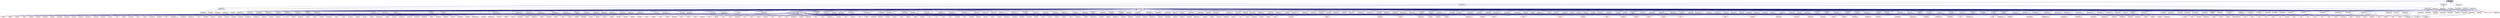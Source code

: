 digraph "SimulationRuntime/c/util/base_array.h"
{
  edge [fontname="Helvetica",fontsize="10",labelfontname="Helvetica",labelfontsize="10"];
  node [fontname="Helvetica",fontsize="10",shape=record];
  Node6 [label="SimulationRuntime/c\l/util/base_array.h",height=0.2,width=0.4,color="black", fillcolor="grey75", style="filled", fontcolor="black"];
  Node6 -> Node7 [dir="back",color="midnightblue",fontsize="10",style="solid",fontname="Helvetica"];
  Node7 [label="build/include/omc/c\l/meta/meta_modelica\l_data.h",height=0.2,width=0.4,color="black", fillcolor="white", style="filled",URL="$de/d35/build_2include_2omc_2c_2meta_2meta__modelica__data_8h.html"];
  Node7 -> Node8 [dir="back",color="midnightblue",fontsize="10",style="solid",fontname="Helvetica"];
  Node8 [label="build/include/omc/c\l/meta/meta_modelica.h",height=0.2,width=0.4,color="black", fillcolor="white", style="filled",URL="$dc/dd0/build_2include_2omc_2c_2meta_2meta__modelica_8h.html"];
  Node8 -> Node9 [dir="back",color="midnightblue",fontsize="10",style="solid",fontname="Helvetica"];
  Node9 [label="build/include/omc/c\l/meta/meta_modelica\l_builtin_boxptr.h",height=0.2,width=0.4,color="red", fillcolor="white", style="filled",URL="$d1/de0/build_2include_2omc_2c_2meta_2meta__modelica__builtin__boxptr_8h.html"];
  Node6 -> Node11 [dir="back",color="midnightblue",fontsize="10",style="solid",fontname="Helvetica"];
  Node11 [label="SimulationRuntime/c\l/meta/meta_modelica\l_data.h",height=0.2,width=0.4,color="black", fillcolor="white", style="filled",URL="$d2/d3d/_simulation_runtime_2c_2meta_2meta__modelica__data_8h.html"];
  Node11 -> Node12 [dir="back",color="midnightblue",fontsize="10",style="solid",fontname="Helvetica"];
  Node12 [label="build/include/omc/c\l/util/modelica_string.h",height=0.2,width=0.4,color="black", fillcolor="white", style="filled",URL="$d2/de1/build_2include_2omc_2c_2util_2modelica__string_8h.html"];
  Node12 -> Node13 [dir="back",color="midnightblue",fontsize="10",style="solid",fontname="Helvetica"];
  Node13 [label="build/include/omc/c\l/openmodelica_func.h",height=0.2,width=0.4,color="red", fillcolor="white", style="filled",URL="$dd/d4a/build_2include_2omc_2c_2openmodelica__func_8h.html"];
  Node12 -> Node15 [dir="back",color="midnightblue",fontsize="10",style="solid",fontname="Helvetica"];
  Node15 [label="build/include/omc/c\l/util/modelica_string.c",height=0.2,width=0.4,color="black", fillcolor="white", style="filled",URL="$d7/deb/build_2include_2omc_2c_2util_2modelica__string_8c.html"];
  Node12 -> Node16 [dir="back",color="midnightblue",fontsize="10",style="solid",fontname="Helvetica"];
  Node16 [label="build/include/omc/c\l/util/ModelicaUtilities.c",height=0.2,width=0.4,color="black", fillcolor="white", style="filled",URL="$d8/d99/build_2include_2omc_2c_2util_2_modelica_utilities_8c.html"];
  Node12 -> Node17 [dir="back",color="midnightblue",fontsize="10",style="solid",fontname="Helvetica"];
  Node17 [label="build/include/omc/c\l/util/string_array.c",height=0.2,width=0.4,color="black", fillcolor="white", style="filled",URL="$da/d6c/build_2include_2omc_2c_2util_2string__array_8c.html"];
  Node12 -> Node18 [dir="back",color="midnightblue",fontsize="10",style="solid",fontname="Helvetica"];
  Node18 [label="build/include/omc/c\l/util/utility.c",height=0.2,width=0.4,color="black", fillcolor="white", style="filled",URL="$d4/d6b/build_2include_2omc_2c_2util_2utility_8c.html"];
  Node11 -> Node15 [dir="back",color="midnightblue",fontsize="10",style="solid",fontname="Helvetica"];
  Node11 -> Node19 [dir="back",color="midnightblue",fontsize="10",style="solid",fontname="Helvetica"];
  Node19 [label="SimulationRuntime/c\l/meta/meta_modelica.h",height=0.2,width=0.4,color="red", fillcolor="white", style="filled",URL="$d5/d4a/_simulation_runtime_2c_2meta_2meta__modelica_8h.html"];
  Node19 -> Node20 [dir="back",color="midnightblue",fontsize="10",style="solid",fontname="Helvetica"];
  Node20 [label="build/include/omc/c\l/simulation/simulation\l_omc_assert.c",height=0.2,width=0.4,color="black", fillcolor="white", style="filled",URL="$d3/dc7/build_2include_2omc_2c_2simulation_2simulation__omc__assert_8c.html"];
  Node19 -> Node21 [dir="back",color="midnightblue",fontsize="10",style="solid",fontname="Helvetica"];
  Node21 [label="build/include/omc/c\l/simulation/solver/initialization\l/initialization.c",height=0.2,width=0.4,color="black", fillcolor="white", style="filled",URL="$d0/d1d/build_2include_2omc_2c_2simulation_2solver_2initialization_2initialization_8c.html"];
  Node19 -> Node22 [dir="back",color="midnightblue",fontsize="10",style="solid",fontname="Helvetica"];
  Node22 [label="build/include/omc/c\l/simulation/solver/model\l_help.c",height=0.2,width=0.4,color="black", fillcolor="white", style="filled",URL="$d1/d37/build_2include_2omc_2c_2simulation_2solver_2model__help_8c.html"];
  Node19 -> Node23 [dir="back",color="midnightblue",fontsize="10",style="solid",fontname="Helvetica"];
  Node23 [label="build/include/omc/c\l/simulation/solver/nonlinear\lSolverHomotopy.c",height=0.2,width=0.4,color="black", fillcolor="white", style="filled",URL="$df/d99/build_2include_2omc_2c_2simulation_2solver_2nonlinear_solver_homotopy_8c.html"];
  Node19 -> Node24 [dir="back",color="midnightblue",fontsize="10",style="solid",fontname="Helvetica"];
  Node24 [label="build/include/omc/c\l/simulation/solver/nonlinear\lSolverHybrd.c",height=0.2,width=0.4,color="black", fillcolor="white", style="filled",URL="$d0/d21/build_2include_2omc_2c_2simulation_2solver_2nonlinear_solver_hybrd_8c.html"];
  Node19 -> Node25 [dir="back",color="midnightblue",fontsize="10",style="solid",fontname="Helvetica"];
  Node25 [label="build/include/omc/c\l/simulation/solver/nonlinear\lSystem.c",height=0.2,width=0.4,color="black", fillcolor="white", style="filled",URL="$dd/d6c/build_2include_2omc_2c_2simulation_2solver_2nonlinear_system_8c.html"];
  Node19 -> Node26 [dir="back",color="midnightblue",fontsize="10",style="solid",fontname="Helvetica"];
  Node26 [label="build/include/omc/c\l/simulation/solver/perform\l_simulation.c",height=0.2,width=0.4,color="black", fillcolor="white", style="filled",URL="$d1/d60/build_2include_2omc_2c_2simulation_2solver_2perform__simulation_8c.html"];
  Node19 -> Node27 [dir="back",color="midnightblue",fontsize="10",style="solid",fontname="Helvetica"];
  Node27 [label="build/include/omc/c\l/util/integer_array.c",height=0.2,width=0.4,color="black", fillcolor="white", style="filled",URL="$dc/d73/build_2include_2omc_2c_2util_2integer__array_8c.html"];
  Node19 -> Node28 [dir="back",color="midnightblue",fontsize="10",style="solid",fontname="Helvetica"];
  Node28 [label="build/include/omc/c\l/util/java_interface.h",height=0.2,width=0.4,color="black", fillcolor="white", style="filled",URL="$d9/d00/build_2include_2omc_2c_2util_2java__interface_8h.html"];
  Node19 -> Node29 [dir="back",color="midnightblue",fontsize="10",style="solid",fontname="Helvetica"];
  Node29 [label="build/include/omc/c\l/util/modelica.h",height=0.2,width=0.4,color="black", fillcolor="white", style="filled",URL="$db/ddd/build_2include_2omc_2c_2util_2modelica_8h.html"];
  Node19 -> Node30 [dir="back",color="midnightblue",fontsize="10",style="solid",fontname="Helvetica"];
  Node30 [label="build/include/omc/c\l/util/modelica_string_lit.c",height=0.2,width=0.4,color="black", fillcolor="white", style="filled",URL="$d3/dd2/build_2include_2omc_2c_2util_2modelica__string__lit_8c.html"];
  Node19 -> Node31 [dir="back",color="midnightblue",fontsize="10",style="solid",fontname="Helvetica"];
  Node31 [label="build/include/omc/c\l/util/omc_error.c",height=0.2,width=0.4,color="black", fillcolor="white", style="filled",URL="$d1/d0e/build_2include_2omc_2c_2util_2omc__error_8c.html"];
  Node19 -> Node18 [dir="back",color="midnightblue",fontsize="10",style="solid",fontname="Helvetica"];
  Node19 -> Node32 [dir="back",color="midnightblue",fontsize="10",style="solid",fontname="Helvetica"];
  Node32 [label="build/include/omc/scripting\l-API/OpenModelicaScriptingAPI.h",height=0.2,width=0.4,color="red", fillcolor="white", style="filled",URL="$d7/df4/build_2include_2omc_2scripting-_a_p_i_2_open_modelica_scripting_a_p_i_8h.html"];
  Node19 -> Node37 [dir="back",color="midnightblue",fontsize="10",style="solid",fontname="Helvetica"];
  Node37 [label="Compiler/boot/build\l/_main.c",height=0.2,width=0.4,color="black", fillcolor="white", style="filled",URL="$d7/db7/__main_8c.html"];
  Node19 -> Node38 [dir="back",color="midnightblue",fontsize="10",style="solid",fontname="Helvetica"];
  Node38 [label="Compiler/boot/build\l/_main_omc.c",height=0.2,width=0.4,color="black", fillcolor="white", style="filled",URL="$d5/d8c/__main__omc_8c.html"];
  Node19 -> Node39 [dir="back",color="midnightblue",fontsize="10",style="solid",fontname="Helvetica"];
  Node39 [label="Compiler/boot/build\l/Absyn.h",height=0.2,width=0.4,color="red", fillcolor="white", style="filled",URL="$dc/dbb/_absyn_8h.html"];
  Node19 -> Node286 [dir="back",color="midnightblue",fontsize="10",style="solid",fontname="Helvetica"];
  Node286 [label="Compiler/boot/build\l/Dump.h",height=0.2,width=0.4,color="red", fillcolor="white", style="filled",URL="$d3/d81/_dump_8h.html"];
  Node19 -> Node295 [dir="back",color="midnightblue",fontsize="10",style="solid",fontname="Helvetica"];
  Node295 [label="Compiler/boot/build\l/Error.h",height=0.2,width=0.4,color="red", fillcolor="white", style="filled",URL="$df/d73/_error_8h.html"];
  Node19 -> Node445 [dir="back",color="midnightblue",fontsize="10",style="solid",fontname="Helvetica"];
  Node445 [label="Compiler/boot/build\l/List.h",height=0.2,width=0.4,color="red", fillcolor="white", style="filled",URL="$d7/d97/_compiler_2boot_2build_2list_8h.html"];
  Node19 -> Node512 [dir="back",color="midnightblue",fontsize="10",style="solid",fontname="Helvetica"];
  Node512 [label="Compiler/boot/build\l/System.h",height=0.2,width=0.4,color="red", fillcolor="white", style="filled",URL="$d8/d28/_compiler_2boot_2build_2system_8h.html"];
  Node19 -> Node543 [dir="back",color="midnightblue",fontsize="10",style="solid",fontname="Helvetica"];
  Node543 [label="Compiler/boot/build\l/Util.h",height=0.2,width=0.4,color="red", fillcolor="white", style="filled",URL="$dd/d90/_util_8h.html"];
  Node19 -> Node578 [dir="back",color="midnightblue",fontsize="10",style="solid",fontname="Helvetica"];
  Node578 [label="Compiler/boot/build\l/Absyn_records.c",height=0.2,width=0.4,color="black", fillcolor="white", style="filled",URL="$d1/dfd/_absyn__records_8c.html"];
  Node19 -> Node579 [dir="back",color="midnightblue",fontsize="10",style="solid",fontname="Helvetica"];
  Node579 [label="Compiler/boot/build\l/AbsynDumpTpl.h",height=0.2,width=0.4,color="red", fillcolor="white", style="filled",URL="$d4/d0c/_absyn_dump_tpl_8h.html"];
  Node19 -> Node582 [dir="back",color="midnightblue",fontsize="10",style="solid",fontname="Helvetica"];
  Node582 [label="Compiler/boot/build\l/Config.h",height=0.2,width=0.4,color="red", fillcolor="white", style="filled",URL="$d8/dc1/_compiler_2boot_2build_2config_8h.html"];
  Node19 -> Node583 [dir="back",color="midnightblue",fontsize="10",style="solid",fontname="Helvetica"];
  Node583 [label="Compiler/boot/build\l/Flags.h",height=0.2,width=0.4,color="red", fillcolor="white", style="filled",URL="$dd/ded/_flags_8h.html"];
  Node19 -> Node586 [dir="back",color="midnightblue",fontsize="10",style="solid",fontname="Helvetica"];
  Node586 [label="Compiler/boot/build\l/Tpl.h",height=0.2,width=0.4,color="red", fillcolor="white", style="filled",URL="$dc/d21/_tpl_8h.html"];
  Node19 -> Node593 [dir="back",color="midnightblue",fontsize="10",style="solid",fontname="Helvetica"];
  Node593 [label="Compiler/boot/build\l/AbsynDumpTpl_records.c",height=0.2,width=0.4,color="black", fillcolor="white", style="filled",URL="$d5/deb/_absyn_dump_tpl__records_8c.html"];
  Node19 -> Node594 [dir="back",color="midnightblue",fontsize="10",style="solid",fontname="Helvetica"];
  Node594 [label="Compiler/boot/build\l/AbsynUtil.h",height=0.2,width=0.4,color="red", fillcolor="white", style="filled",URL="$df/d23/_absyn_util_8h.html"];
  Node19 -> Node595 [dir="back",color="midnightblue",fontsize="10",style="solid",fontname="Helvetica"];
  Node595 [label="Compiler/boot/build\l/AbsynUtil_records.c",height=0.2,width=0.4,color="black", fillcolor="white", style="filled",URL="$d9/dc6/_absyn_util__records_8c.html"];
  Node19 -> Node596 [dir="back",color="midnightblue",fontsize="10",style="solid",fontname="Helvetica"];
  Node596 [label="Compiler/boot/build\l/AdjacencyMatrix.h",height=0.2,width=0.4,color="red", fillcolor="white", style="filled",URL="$d5/d54/_adjacency_matrix_8h.html"];
  Node19 -> Node597 [dir="back",color="midnightblue",fontsize="10",style="solid",fontname="Helvetica"];
  Node597 [label="Compiler/boot/build\l/Array.h",height=0.2,width=0.4,color="red", fillcolor="white", style="filled",URL="$da/d96/_compiler_2boot_2build_2_array_8h.html"];
  Node19 -> Node600 [dir="back",color="midnightblue",fontsize="10",style="solid",fontname="Helvetica"];
  Node600 [label="Compiler/boot/build\l/Debug.h",height=0.2,width=0.4,color="red", fillcolor="white", style="filled",URL="$d0/d4b/_debug_8h.html"];
  Node19 -> Node602 [dir="back",color="midnightblue",fontsize="10",style="solid",fontname="Helvetica"];
  Node602 [label="Compiler/boot/build\l/AdjacencyMatrix_records.c",height=0.2,width=0.4,color="black", fillcolor="white", style="filled",URL="$dc/db2/_adjacency_matrix__records_8c.html"];
  Node19 -> Node603 [dir="back",color="midnightblue",fontsize="10",style="solid",fontname="Helvetica"];
  Node603 [label="Compiler/boot/build\l/Algorithm.h",height=0.2,width=0.4,color="red", fillcolor="white", style="filled",URL="$d8/dda/_algorithm_8h.html"];
  Node19 -> Node604 [dir="back",color="midnightblue",fontsize="10",style="solid",fontname="Helvetica"];
  Node604 [label="Compiler/boot/build\l/ComponentReference.h",height=0.2,width=0.4,color="red", fillcolor="white", style="filled",URL="$de/d6b/_component_reference_8h.html"];
  Node19 -> Node635 [dir="back",color="midnightblue",fontsize="10",style="solid",fontname="Helvetica"];
  Node635 [label="Compiler/boot/build\l/DAEUtil.h",height=0.2,width=0.4,color="red", fillcolor="white", style="filled",URL="$dd/d15/_d_a_e_util_8h.html"];
  Node19 -> Node636 [dir="back",color="midnightblue",fontsize="10",style="solid",fontname="Helvetica"];
  Node636 [label="Compiler/boot/build\l/ElementSource.h",height=0.2,width=0.4,color="red", fillcolor="white", style="filled",URL="$d1/deb/_element_source_8h.html"];
  Node19 -> Node637 [dir="back",color="midnightblue",fontsize="10",style="solid",fontname="Helvetica"];
  Node637 [label="Compiler/boot/build\l/Expression.h",height=0.2,width=0.4,color="red", fillcolor="white", style="filled",URL="$d6/d99/_expression_8h.html"];
  Node19 -> Node646 [dir="back",color="midnightblue",fontsize="10",style="solid",fontname="Helvetica"];
  Node646 [label="Compiler/boot/build\l/ExpressionDump.h",height=0.2,width=0.4,color="red", fillcolor="white", style="filled",URL="$d0/d25/_expression_dump_8h.html"];
  Node19 -> Node647 [dir="back",color="midnightblue",fontsize="10",style="solid",fontname="Helvetica"];
  Node647 [label="Compiler/boot/build\l/SCode.h",height=0.2,width=0.4,color="red", fillcolor="white", style="filled",URL="$d3/d9e/_s_code_8h.html"];
  Node19 -> Node648 [dir="back",color="midnightblue",fontsize="10",style="solid",fontname="Helvetica"];
  Node648 [label="Compiler/boot/build\l/SCodeDump.h",height=0.2,width=0.4,color="red", fillcolor="white", style="filled",URL="$d5/dc8/_s_code_dump_8h.html"];
  Node19 -> Node649 [dir="back",color="midnightblue",fontsize="10",style="solid",fontname="Helvetica"];
  Node649 [label="Compiler/boot/build\l/Types.h",height=0.2,width=0.4,color="red", fillcolor="white", style="filled",URL="$da/d34/_compiler_2boot_2build_2types_8h.html"];
  Node19 -> Node650 [dir="back",color="midnightblue",fontsize="10",style="solid",fontname="Helvetica"];
  Node650 [label="Compiler/boot/build\l/Algorithm_records.c",height=0.2,width=0.4,color="black", fillcolor="white", style="filled",URL="$d9/d5c/_algorithm__records_8c.html"];
  Node19 -> Node651 [dir="back",color="midnightblue",fontsize="10",style="solid",fontname="Helvetica"];
  Node651 [label="Compiler/boot/build\l/Array_records.c",height=0.2,width=0.4,color="black", fillcolor="white", style="filled",URL="$d9/d53/_array__records_8c.html"];
  Node19 -> Node652 [dir="back",color="midnightblue",fontsize="10",style="solid",fontname="Helvetica"];
  Node652 [label="Compiler/boot/build\l/AvlSetCR.h",height=0.2,width=0.4,color="red", fillcolor="white", style="filled",URL="$d2/d6b/_avl_set_c_r_8h.html"];
  Node19 -> Node653 [dir="back",color="midnightblue",fontsize="10",style="solid",fontname="Helvetica"];
  Node653 [label="Compiler/boot/build\l/AvlSetCR_records.c",height=0.2,width=0.4,color="black", fillcolor="white", style="filled",URL="$de/d85/_avl_set_c_r__records_8c.html"];
  Node19 -> Node654 [dir="back",color="midnightblue",fontsize="10",style="solid",fontname="Helvetica"];
  Node654 [label="Compiler/boot/build\l/AvlSetInt.h",height=0.2,width=0.4,color="red", fillcolor="white", style="filled",URL="$d9/dbc/_avl_set_int_8h.html"];
  Node19 -> Node657 [dir="back",color="midnightblue",fontsize="10",style="solid",fontname="Helvetica"];
  Node657 [label="Compiler/boot/build\l/AvlSetInt_records.c",height=0.2,width=0.4,color="black", fillcolor="white", style="filled",URL="$d7/d61/_avl_set_int__records_8c.html"];
  Node19 -> Node658 [dir="back",color="midnightblue",fontsize="10",style="solid",fontname="Helvetica"];
  Node658 [label="Compiler/boot/build\l/AvlSetPath.h",height=0.2,width=0.4,color="red", fillcolor="white", style="filled",URL="$d9/d96/_avl_set_path_8h.html"];
  Node19 -> Node659 [dir="back",color="midnightblue",fontsize="10",style="solid",fontname="Helvetica"];
  Node659 [label="Compiler/boot/build\l/AvlSetPath_records.c",height=0.2,width=0.4,color="black", fillcolor="white", style="filled",URL="$d5/d11/_avl_set_path__records_8c.html"];
  Node19 -> Node660 [dir="back",color="midnightblue",fontsize="10",style="solid",fontname="Helvetica"];
  Node660 [label="Compiler/boot/build\l/AvlSetString.h",height=0.2,width=0.4,color="red", fillcolor="white", style="filled",URL="$db/db3/_avl_set_string_8h.html"];
  Node19 -> Node663 [dir="back",color="midnightblue",fontsize="10",style="solid",fontname="Helvetica"];
  Node663 [label="Compiler/boot/build\l/AvlSetString_records.c",height=0.2,width=0.4,color="black", fillcolor="white", style="filled",URL="$d6/d07/_avl_set_string__records_8c.html"];
  Node19 -> Node664 [dir="back",color="midnightblue",fontsize="10",style="solid",fontname="Helvetica"];
  Node664 [label="Compiler/boot/build\l/AvlTree.h",height=0.2,width=0.4,color="red", fillcolor="white", style="filled",URL="$d8/d81/_avl_tree_8h.html"];
  Node19 -> Node665 [dir="back",color="midnightblue",fontsize="10",style="solid",fontname="Helvetica"];
  Node665 [label="Compiler/boot/build\l/AvlTree_records.c",height=0.2,width=0.4,color="black", fillcolor="white", style="filled",URL="$d1/d4c/_avl_tree__records_8c.html"];
  Node19 -> Node666 [dir="back",color="midnightblue",fontsize="10",style="solid",fontname="Helvetica"];
  Node666 [label="Compiler/boot/build\l/AvlTreeCRToInt.h",height=0.2,width=0.4,color="red", fillcolor="white", style="filled",URL="$d3/df2/_avl_tree_c_r_to_int_8h.html"];
  Node19 -> Node667 [dir="back",color="midnightblue",fontsize="10",style="solid",fontname="Helvetica"];
  Node667 [label="Compiler/boot/build\l/AvlTreeCRToInt_records.c",height=0.2,width=0.4,color="black", fillcolor="white", style="filled",URL="$d5/d80/_avl_tree_c_r_to_int__records_8c.html"];
  Node19 -> Node668 [dir="back",color="midnightblue",fontsize="10",style="solid",fontname="Helvetica"];
  Node668 [label="Compiler/boot/build\l/AvlTreeString.h",height=0.2,width=0.4,color="red", fillcolor="white", style="filled",URL="$dd/d82/_avl_tree_string_8h.html"];
  Node19 -> Node671 [dir="back",color="midnightblue",fontsize="10",style="solid",fontname="Helvetica"];
  Node671 [label="Compiler/boot/build\l/AvlTreeString_records.c",height=0.2,width=0.4,color="black", fillcolor="white", style="filled",URL="$d3/dc8/_avl_tree_string__records_8c.html"];
  Node19 -> Node672 [dir="back",color="midnightblue",fontsize="10",style="solid",fontname="Helvetica"];
  Node672 [label="Compiler/boot/build\l/AvlTreeStringString.h",height=0.2,width=0.4,color="red", fillcolor="white", style="filled",URL="$d0/d6f/_avl_tree_string_string_8h.html"];
  Node19 -> Node675 [dir="back",color="midnightblue",fontsize="10",style="solid",fontname="Helvetica"];
  Node675 [label="Compiler/boot/build\l/AvlTreeStringString\l_records.c",height=0.2,width=0.4,color="black", fillcolor="white", style="filled",URL="$dd/d5c/_avl_tree_string_string__records_8c.html"];
  Node19 -> Node676 [dir="back",color="midnightblue",fontsize="10",style="solid",fontname="Helvetica"];
  Node676 [label="Compiler/boot/build\l/BackendDAE.h",height=0.2,width=0.4,color="red", fillcolor="white", style="filled",URL="$d1/d7f/_backend_d_a_e_8h.html"];
  Node19 -> Node678 [dir="back",color="midnightblue",fontsize="10",style="solid",fontname="Helvetica"];
  Node678 [label="Compiler/boot/build\l/BackendDAE_records.c",height=0.2,width=0.4,color="black", fillcolor="white", style="filled",URL="$d4/d51/_backend_d_a_e__records_8c.html"];
  Node19 -> Node679 [dir="back",color="midnightblue",fontsize="10",style="solid",fontname="Helvetica"];
  Node679 [label="Compiler/boot/build\l/BackendDAECreate.h",height=0.2,width=0.4,color="red", fillcolor="white", style="filled",URL="$df/df0/_backend_d_a_e_create_8h.html"];
  Node19 -> Node680 [dir="back",color="midnightblue",fontsize="10",style="solid",fontname="Helvetica"];
  Node680 [label="Compiler/boot/build\l/BackendDAEUtil.h",height=0.2,width=0.4,color="red", fillcolor="white", style="filled",URL="$de/d7d/_backend_d_a_e_util_8h.html"];
  Node19 -> Node681 [dir="back",color="midnightblue",fontsize="10",style="solid",fontname="Helvetica"];
  Node681 [label="Compiler/boot/build\l/BackendDump.h",height=0.2,width=0.4,color="red", fillcolor="white", style="filled",URL="$df/df2/_backend_dump_8h.html"];
  Node19 -> Node682 [dir="back",color="midnightblue",fontsize="10",style="solid",fontname="Helvetica"];
  Node682 [label="Compiler/boot/build\l/BackendEquation.h",height=0.2,width=0.4,color="red", fillcolor="white", style="filled",URL="$df/d72/_backend_equation_8h.html"];
  Node19 -> Node683 [dir="back",color="midnightblue",fontsize="10",style="solid",fontname="Helvetica"];
  Node683 [label="Compiler/boot/build\l/BackendVarTransform.h",height=0.2,width=0.4,color="red", fillcolor="white", style="filled",URL="$da/db6/_backend_var_transform_8h.html"];
  Node19 -> Node684 [dir="back",color="midnightblue",fontsize="10",style="solid",fontname="Helvetica"];
  Node684 [label="Compiler/boot/build\l/BackendVariable.h",height=0.2,width=0.4,color="red", fillcolor="white", style="filled",URL="$d5/dd6/_backend_variable_8h.html"];
  Node19 -> Node685 [dir="back",color="midnightblue",fontsize="10",style="solid",fontname="Helvetica"];
  Node685 [label="Compiler/boot/build\l/BaseHashTable.h",height=0.2,width=0.4,color="red", fillcolor="white", style="filled",URL="$d1/dae/_base_hash_table_8h.html"];
  Node19 -> Node698 [dir="back",color="midnightblue",fontsize="10",style="solid",fontname="Helvetica"];
  Node698 [label="Compiler/boot/build\l/CheckModel.h",height=0.2,width=0.4,color="red", fillcolor="white", style="filled",URL="$da/d2d/_check_model_8h.html"];
  Node19 -> Node699 [dir="back",color="midnightblue",fontsize="10",style="solid",fontname="Helvetica"];
  Node699 [label="Compiler/boot/build\l/DAE.h",height=0.2,width=0.4,color="red", fillcolor="white", style="filled",URL="$dc/d9d/_d_a_e_8h.html"];
  Node19 -> Node700 [dir="back",color="midnightblue",fontsize="10",style="solid",fontname="Helvetica"];
  Node700 [label="Compiler/boot/build\l/DAEDump.h",height=0.2,width=0.4,color="red", fillcolor="white", style="filled",URL="$d2/db8/_d_a_e_dump_8h.html"];
  Node19 -> Node703 [dir="back",color="midnightblue",fontsize="10",style="solid",fontname="Helvetica"];
  Node703 [label="Compiler/boot/build\l/DoubleEndedList.h",height=0.2,width=0.4,color="red", fillcolor="white", style="filled",URL="$d2/d77/_double_ended_list_8h.html"];
  Node19 -> Node705 [dir="back",color="midnightblue",fontsize="10",style="solid",fontname="Helvetica"];
  Node705 [label="Compiler/boot/build\l/ErrorExt.h",height=0.2,width=0.4,color="red", fillcolor="white", style="filled",URL="$d1/d40/boot_2build_2_error_ext_8h.html"];
  Node19 -> Node707 [dir="back",color="midnightblue",fontsize="10",style="solid",fontname="Helvetica"];
  Node707 [label="Compiler/boot/build\l/ExecStat.h",height=0.2,width=0.4,color="red", fillcolor="white", style="filled",URL="$dd/d3c/_exec_stat_8h.html"];
  Node19 -> Node708 [dir="back",color="midnightblue",fontsize="10",style="solid",fontname="Helvetica"];
  Node708 [label="Compiler/boot/build\l/ExpressionSimplify.h",height=0.2,width=0.4,color="red", fillcolor="white", style="filled",URL="$d9/dc1/_expression_simplify_8h.html"];
  Node19 -> Node709 [dir="back",color="midnightblue",fontsize="10",style="solid",fontname="Helvetica"];
  Node709 [label="Compiler/boot/build\l/ExpressionSolve.h",height=0.2,width=0.4,color="red", fillcolor="white", style="filled",URL="$d1/dd9/_expression_solve_8h.html"];
  Node19 -> Node710 [dir="back",color="midnightblue",fontsize="10",style="solid",fontname="Helvetica"];
  Node710 [label="Compiler/boot/build\l/FCore.h",height=0.2,width=0.4,color="red", fillcolor="white", style="filled",URL="$db/dda/_f_core_8h.html"];
  Node19 -> Node711 [dir="back",color="midnightblue",fontsize="10",style="solid",fontname="Helvetica"];
  Node711 [label="Compiler/boot/build\l/HashTableCrToExpSourceTpl.h",height=0.2,width=0.4,color="red", fillcolor="white", style="filled",URL="$d4/d07/_hash_table_cr_to_exp_source_tpl_8h.html"];
  Node19 -> Node712 [dir="back",color="midnightblue",fontsize="10",style="solid",fontname="Helvetica"];
  Node712 [label="Compiler/boot/build\l/HashTableExpToExp.h",height=0.2,width=0.4,color="red", fillcolor="white", style="filled",URL="$d7/de5/_hash_table_exp_to_exp_8h.html"];
  Node19 -> Node713 [dir="back",color="midnightblue",fontsize="10",style="solid",fontname="Helvetica"];
  Node713 [label="Compiler/boot/build\l/HashTableExpToIndex.h",height=0.2,width=0.4,color="red", fillcolor="white", style="filled",URL="$d1/dcd/_hash_table_exp_to_index_8h.html"];
  Node19 -> Node714 [dir="back",color="midnightblue",fontsize="10",style="solid",fontname="Helvetica"];
  Node714 [label="Compiler/boot/build\l/Inline.h",height=0.2,width=0.4,color="red", fillcolor="white", style="filled",URL="$d0/d3c/_inline_8h.html"];
  Node19 -> Node715 [dir="back",color="midnightblue",fontsize="10",style="solid",fontname="Helvetica"];
  Node715 [label="Compiler/boot/build\l/StackOverflow.h",height=0.2,width=0.4,color="red", fillcolor="white", style="filled",URL="$d5/d6a/_stack_overflow_8h.html"];
  Node19 -> Node716 [dir="back",color="midnightblue",fontsize="10",style="solid",fontname="Helvetica"];
  Node716 [label="Compiler/boot/build\l/VarTransform.h",height=0.2,width=0.4,color="red", fillcolor="white", style="filled",URL="$dd/dd8/_var_transform_8h.html"];
  Node19 -> Node717 [dir="back",color="midnightblue",fontsize="10",style="solid",fontname="Helvetica"];
  Node717 [label="Compiler/boot/build\l/Vectorization.h",height=0.2,width=0.4,color="red", fillcolor="white", style="filled",URL="$d6/dee/_vectorization_8h.html"];
  Node19 -> Node718 [dir="back",color="midnightblue",fontsize="10",style="solid",fontname="Helvetica"];
  Node718 [label="Compiler/boot/build\l/ZeroCrossings.h",height=0.2,width=0.4,color="red", fillcolor="white", style="filled",URL="$d9/d6a/_zero_crossings_8h.html"];
  Node19 -> Node719 [dir="back",color="midnightblue",fontsize="10",style="solid",fontname="Helvetica"];
  Node719 [label="Compiler/boot/build\l/BackendDAECreate_records.c",height=0.2,width=0.4,color="black", fillcolor="white", style="filled",URL="$d0/ded/_backend_d_a_e_create__records_8c.html"];
  Node19 -> Node720 [dir="back",color="midnightblue",fontsize="10",style="solid",fontname="Helvetica"];
  Node720 [label="Compiler/boot/build\l/BackendDAEEXT.h",height=0.2,width=0.4,color="red", fillcolor="white", style="filled",URL="$d8/d2f/_backend_d_a_e_e_x_t_8h.html"];
  Node19 -> Node722 [dir="back",color="midnightblue",fontsize="10",style="solid",fontname="Helvetica"];
  Node722 [label="Compiler/boot/build\l/BackendDAEEXT_records.c",height=0.2,width=0.4,color="black", fillcolor="white", style="filled",URL="$d4/dda/_backend_d_a_e_e_x_t__records_8c.html"];
  Node19 -> Node723 [dir="back",color="midnightblue",fontsize="10",style="solid",fontname="Helvetica"];
  Node723 [label="Compiler/boot/build\l/BackendDAEFunc.h",height=0.2,width=0.4,color="red", fillcolor="white", style="filled",URL="$d5/d6b/_backend_d_a_e_func_8h.html"];
  Node19 -> Node725 [dir="back",color="midnightblue",fontsize="10",style="solid",fontname="Helvetica"];
  Node725 [label="Compiler/boot/build\l/BackendDAEFunc_records.c",height=0.2,width=0.4,color="black", fillcolor="white", style="filled",URL="$dd/d08/_backend_d_a_e_func__records_8c.html"];
  Node19 -> Node726 [dir="back",color="midnightblue",fontsize="10",style="solid",fontname="Helvetica"];
  Node726 [label="Compiler/boot/build\l/BackendDAEOptimize.h",height=0.2,width=0.4,color="red", fillcolor="white", style="filled",URL="$d2/d52/_backend_d_a_e_optimize_8h.html"];
  Node19 -> Node727 [dir="back",color="midnightblue",fontsize="10",style="solid",fontname="Helvetica"];
  Node727 [label="Compiler/boot/build\l/BackendDAETransform.h",height=0.2,width=0.4,color="red", fillcolor="white", style="filled",URL="$df/d28/_backend_d_a_e_transform_8h.html"];
  Node19 -> Node728 [dir="back",color="midnightblue",fontsize="10",style="solid",fontname="Helvetica"];
  Node728 [label="Compiler/boot/build\l/BackendInline.h",height=0.2,width=0.4,color="red", fillcolor="white", style="filled",URL="$da/d87/_backend_inline_8h.html"];
  Node19 -> Node729 [dir="back",color="midnightblue",fontsize="10",style="solid",fontname="Helvetica"];
  Node729 [label="Compiler/boot/build\l/Differentiate.h",height=0.2,width=0.4,color="red", fillcolor="white", style="filled",URL="$da/d61/_differentiate_8h.html"];
  Node19 -> Node730 [dir="back",color="midnightblue",fontsize="10",style="solid",fontname="Helvetica"];
  Node730 [label="Compiler/boot/build\l/ExpandableArray.h",height=0.2,width=0.4,color="red", fillcolor="white", style="filled",URL="$dd/dc7/_expandable_array_8h.html"];
  Node19 -> Node731 [dir="back",color="midnightblue",fontsize="10",style="solid",fontname="Helvetica"];
  Node731 [label="Compiler/boot/build/GC.h",height=0.2,width=0.4,color="red", fillcolor="white", style="filled",URL="$dc/d22/_compiler_2boot_2build_2gc_8h.html"];
  Node19 -> Node865 [dir="back",color="midnightblue",fontsize="10",style="solid",fontname="Helvetica"];
  Node865 [label="Compiler/boot/build\l/HashTable2.h",height=0.2,width=0.4,color="red", fillcolor="white", style="filled",URL="$d9/d20/_hash_table2_8h.html"];
  Node19 -> Node866 [dir="back",color="midnightblue",fontsize="10",style="solid",fontname="Helvetica"];
  Node866 [label="Compiler/boot/build\l/HpcOmTaskGraph.h",height=0.2,width=0.4,color="red", fillcolor="white", style="filled",URL="$d3/da8/_hpc_om_task_graph_8h.html"];
  Node19 -> Node867 [dir="back",color="midnightblue",fontsize="10",style="solid",fontname="Helvetica"];
  Node867 [label="Compiler/boot/build\l/Matching.h",height=0.2,width=0.4,color="red", fillcolor="white", style="filled",URL="$dc/d38/_matching_8h.html"];
  Node19 -> Node868 [dir="back",color="midnightblue",fontsize="10",style="solid",fontname="Helvetica"];
  Node868 [label="Compiler/boot/build\l/Mutable.h",height=0.2,width=0.4,color="red", fillcolor="white", style="filled",URL="$d9/deb/_mutable_8h.html"];
  Node19 -> Node870 [dir="back",color="midnightblue",fontsize="10",style="solid",fontname="Helvetica"];
  Node870 [label="Compiler/boot/build\l/RewriteRules.h",height=0.2,width=0.4,color="red", fillcolor="white", style="filled",URL="$db/d26/_rewrite_rules_8h.html"];
  Node19 -> Node873 [dir="back",color="midnightblue",fontsize="10",style="solid",fontname="Helvetica"];
  Node873 [label="Compiler/boot/build\l/SynchronousFeatures.h",height=0.2,width=0.4,color="red", fillcolor="white", style="filled",URL="$db/d6c/_synchronous_features_8h.html"];
  Node19 -> Node874 [dir="back",color="midnightblue",fontsize="10",style="solid",fontname="Helvetica"];
  Node874 [label="Compiler/boot/build\l/Tearing.h",height=0.2,width=0.4,color="red", fillcolor="white", style="filled",URL="$da/dd4/_tearing_8h.html"];
  Node19 -> Node1430 [dir="back",color="midnightblue",fontsize="10",style="solid",fontname="Helvetica"];
  Node1430 [label="Compiler/boot/build\l/BackendDAEOptimize\l_records.c",height=0.2,width=0.4,color="black", fillcolor="white", style="filled",URL="$d8/d90/_backend_d_a_e_optimize__records_8c.html"];
  Node19 -> Node875 [dir="back",color="midnightblue",fontsize="10",style="solid",fontname="Helvetica"];
  Node875 [label="Compiler/boot/build\l/Sorting.h",height=0.2,width=0.4,color="red", fillcolor="white", style="filled",URL="$d3/d5d/_sorting_8h.html"];
  Node19 -> Node876 [dir="back",color="midnightblue",fontsize="10",style="solid",fontname="Helvetica"];
  Node876 [label="Compiler/boot/build\l/SymbolicJacobian.h",height=0.2,width=0.4,color="red", fillcolor="white", style="filled",URL="$d6/dbf/_symbolic_jacobian_8h.html"];
  Node19 -> Node1431 [dir="back",color="midnightblue",fontsize="10",style="solid",fontname="Helvetica"];
  Node1431 [label="Compiler/boot/build\l/BackendDAETransform\l_records.c",height=0.2,width=0.4,color="black", fillcolor="white", style="filled",URL="$da/dd5/_backend_d_a_e_transform__records_8c.html"];
  Node19 -> Node877 [dir="back",color="midnightblue",fontsize="10",style="solid",fontname="Helvetica"];
  Node877 [label="Compiler/boot/build\l/BaseHashSet.h",height=0.2,width=0.4,color="red", fillcolor="white", style="filled",URL="$da/d98/_base_hash_set_8h.html"];
  Node19 -> Node878 [dir="back",color="midnightblue",fontsize="10",style="solid",fontname="Helvetica"];
  Node878 [label="Compiler/boot/build\l/BinaryTree.h",height=0.2,width=0.4,color="red", fillcolor="white", style="filled",URL="$d0/d19/_binary_tree_8h.html"];
  Node19 -> Node879 [dir="back",color="midnightblue",fontsize="10",style="solid",fontname="Helvetica"];
  Node879 [label="Compiler/boot/build\l/Causalize.h",height=0.2,width=0.4,color="red", fillcolor="white", style="filled",URL="$d1/d46/_causalize_8h.html"];
  Node19 -> Node880 [dir="back",color="midnightblue",fontsize="10",style="solid",fontname="Helvetica"];
  Node880 [label="Compiler/boot/build\l/CommonSubExpression.h",height=0.2,width=0.4,color="red", fillcolor="white", style="filled",URL="$d8/d24/_common_sub_expression_8h.html"];
  Node19 -> Node881 [dir="back",color="midnightblue",fontsize="10",style="solid",fontname="Helvetica"];
  Node881 [label="Compiler/boot/build\l/DAEMode.h",height=0.2,width=0.4,color="red", fillcolor="white", style="filled",URL="$d4/dc6/_d_a_e_mode_8h.html"];
  Node19 -> Node882 [dir="back",color="midnightblue",fontsize="10",style="solid",fontname="Helvetica"];
  Node882 [label="Compiler/boot/build\l/DumpGraphML.h",height=0.2,width=0.4,color="red", fillcolor="white", style="filled",URL="$de/df1/_dump_graph_m_l_8h.html"];
  Node19 -> Node883 [dir="back",color="midnightblue",fontsize="10",style="solid",fontname="Helvetica"];
  Node883 [label="Compiler/boot/build\l/DynamicOptimization.h",height=0.2,width=0.4,color="red", fillcolor="white", style="filled",URL="$db/d85/_dynamic_optimization_8h.html"];
  Node19 -> Node884 [dir="back",color="midnightblue",fontsize="10",style="solid",fontname="Helvetica"];
  Node884 [label="Compiler/boot/build\l/EvaluateFunctions.h",height=0.2,width=0.4,color="red", fillcolor="white", style="filled",URL="$db/d72/_evaluate_functions_8h.html"];
  Node19 -> Node885 [dir="back",color="midnightblue",fontsize="10",style="solid",fontname="Helvetica"];
  Node885 [label="Compiler/boot/build\l/EvaluateParameter.h",height=0.2,width=0.4,color="red", fillcolor="white", style="filled",URL="$d3/d1a/_evaluate_parameter_8h.html"];
  Node19 -> Node886 [dir="back",color="midnightblue",fontsize="10",style="solid",fontname="Helvetica"];
  Node886 [label="Compiler/boot/build\l/FindZeroCrossings.h",height=0.2,width=0.4,color="red", fillcolor="white", style="filled",URL="$db/dbf/_find_zero_crossings_8h.html"];
  Node19 -> Node887 [dir="back",color="midnightblue",fontsize="10",style="solid",fontname="Helvetica"];
  Node887 [label="Compiler/boot/build\l/HashSet.h",height=0.2,width=0.4,color="red", fillcolor="white", style="filled",URL="$d2/dfc/_hash_set_8h.html"];
  Node19 -> Node888 [dir="back",color="midnightblue",fontsize="10",style="solid",fontname="Helvetica"];
  Node888 [label="Compiler/boot/build\l/HpcOmEqSystems.h",height=0.2,width=0.4,color="red", fillcolor="white", style="filled",URL="$d4/d8f/_hpc_om_eq_systems_8h.html"];
  Node19 -> Node889 [dir="back",color="midnightblue",fontsize="10",style="solid",fontname="Helvetica"];
  Node889 [label="Compiler/boot/build\l/IndexReduction.h",height=0.2,width=0.4,color="red", fillcolor="white", style="filled",URL="$de/d5d/_index_reduction_8h.html"];
  Node19 -> Node890 [dir="back",color="midnightblue",fontsize="10",style="solid",fontname="Helvetica"];
  Node890 [label="Compiler/boot/build\l/Initialization.h",height=0.2,width=0.4,color="red", fillcolor="white", style="filled",URL="$d5/d74/_compiler_2boot_2build_2initialization_8h.html"];
  Node19 -> Node891 [dir="back",color="midnightblue",fontsize="10",style="solid",fontname="Helvetica"];
  Node891 [label="Compiler/boot/build\l/InlineArrayEquations.h",height=0.2,width=0.4,color="red", fillcolor="white", style="filled",URL="$df/da4/_inline_array_equations_8h.html"];
  Node19 -> Node892 [dir="back",color="midnightblue",fontsize="10",style="solid",fontname="Helvetica"];
  Node892 [label="Compiler/boot/build\l/OnRelaxation.h",height=0.2,width=0.4,color="red", fillcolor="white", style="filled",URL="$d3/dbf/_on_relaxation_8h.html"];
  Node19 -> Node893 [dir="back",color="midnightblue",fontsize="10",style="solid",fontname="Helvetica"];
  Node893 [label="Compiler/boot/build\l/RemoveSimpleEquations.h",height=0.2,width=0.4,color="red", fillcolor="white", style="filled",URL="$d8/d9d/_remove_simple_equations_8h.html"];
  Node19 -> Node894 [dir="back",color="midnightblue",fontsize="10",style="solid",fontname="Helvetica"];
  Node894 [label="Compiler/boot/build\l/ResolveLoops.h",height=0.2,width=0.4,color="red", fillcolor="white", style="filled",URL="$d3/d47/_resolve_loops_8h.html"];
  Node19 -> Node895 [dir="back",color="midnightblue",fontsize="10",style="solid",fontname="Helvetica"];
  Node895 [label="Compiler/boot/build\l/SymbolicImplicitSolver.h",height=0.2,width=0.4,color="red", fillcolor="white", style="filled",URL="$d4/dd9/_symbolic_implicit_solver_8h.html"];
  Node19 -> Node896 [dir="back",color="midnightblue",fontsize="10",style="solid",fontname="Helvetica"];
  Node896 [label="Compiler/boot/build\l/Uncertainties.h",height=0.2,width=0.4,color="red", fillcolor="white", style="filled",URL="$d2/dea/_uncertainties_8h.html"];
  Node19 -> Node897 [dir="back",color="midnightblue",fontsize="10",style="solid",fontname="Helvetica"];
  Node897 [label="Compiler/boot/build\l/UnitCheck.h",height=0.2,width=0.4,color="red", fillcolor="white", style="filled",URL="$d0/df6/_unit_check_8h.html"];
  Node19 -> Node898 [dir="back",color="midnightblue",fontsize="10",style="solid",fontname="Helvetica"];
  Node898 [label="Compiler/boot/build\l/XMLDump.h",height=0.2,width=0.4,color="red", fillcolor="white", style="filled",URL="$d0/d83/_x_m_l_dump_8h.html"];
  Node19 -> Node1432 [dir="back",color="midnightblue",fontsize="10",style="solid",fontname="Helvetica"];
  Node1432 [label="Compiler/boot/build\l/BackendDAEUtil_records.c",height=0.2,width=0.4,color="black", fillcolor="white", style="filled",URL="$d5/dec/_backend_d_a_e_util__records_8c.html"];
  Node19 -> Node899 [dir="back",color="midnightblue",fontsize="10",style="solid",fontname="Helvetica"];
  Node899 [label="Compiler/boot/build\l/CodegenModelica.h",height=0.2,width=0.4,color="red", fillcolor="white", style="filled",URL="$dd/d51/_codegen_modelica_8h.html"];
  Node19 -> Node900 [dir="back",color="midnightblue",fontsize="10",style="solid",fontname="Helvetica"];
  Node900 [label="Compiler/boot/build\l/DumpHTML.h",height=0.2,width=0.4,color="red", fillcolor="white", style="filled",URL="$d2/dd2/_dump_h_t_m_l_8h.html"];
  Node19 -> Node901 [dir="back",color="midnightblue",fontsize="10",style="solid",fontname="Helvetica"];
  Node901 [label="Compiler/boot/build\l/ExpressionDumpTpl.h",height=0.2,width=0.4,color="red", fillcolor="white", style="filled",URL="$d7/ddf/_expression_dump_tpl_8h.html"];
  Node19 -> Node902 [dir="back",color="midnightblue",fontsize="10",style="solid",fontname="Helvetica"];
  Node902 [label="Compiler/boot/build\l/GraphML.h",height=0.2,width=0.4,color="red", fillcolor="white", style="filled",URL="$da/d7d/_graph_m_l_8h.html"];
  Node19 -> Node903 [dir="back",color="midnightblue",fontsize="10",style="solid",fontname="Helvetica"];
  Node903 [label="Compiler/boot/build\l/GraphvizDump.h",height=0.2,width=0.4,color="red", fillcolor="white", style="filled",URL="$d6/d0f/_graphviz_dump_8h.html"];
  Node19 -> Node904 [dir="back",color="midnightblue",fontsize="10",style="solid",fontname="Helvetica"];
  Node904 [label="Compiler/boot/build\l/IOStream.h",height=0.2,width=0.4,color="red", fillcolor="white", style="filled",URL="$d3/d39/_i_o_stream_8h.html"];
  Node19 -> Node907 [dir="back",color="midnightblue",fontsize="10",style="solid",fontname="Helvetica"];
  Node907 [label="Compiler/boot/build\l/MMath.h",height=0.2,width=0.4,color="red", fillcolor="white", style="filled",URL="$dc/d35/_m_math_8h.html"];
  Node19 -> Node1433 [dir="back",color="midnightblue",fontsize="10",style="solid",fontname="Helvetica"];
  Node1433 [label="Compiler/boot/build\l/BackendDump_records.c",height=0.2,width=0.4,color="black", fillcolor="white", style="filled",URL="$d1/d45/_backend_dump__records_8c.html"];
  Node19 -> Node910 [dir="back",color="midnightblue",fontsize="10",style="solid",fontname="Helvetica"];
  Node910 [label="Compiler/boot/build\l/HashTable.h",height=0.2,width=0.4,color="red", fillcolor="white", style="filled",URL="$de/def/_hash_table_8h.html"];
  Node19 -> Node1434 [dir="back",color="midnightblue",fontsize="10",style="solid",fontname="Helvetica"];
  Node1434 [label="Compiler/boot/build\l/BackendEquation_records.c",height=0.2,width=0.4,color="black", fillcolor="white", style="filled",URL="$d0/dd2/_backend_equation__records_8c.html"];
  Node19 -> Node911 [dir="back",color="midnightblue",fontsize="10",style="solid",fontname="Helvetica"];
  Node911 [label="Compiler/boot/build\l/HashTableCG.h",height=0.2,width=0.4,color="red", fillcolor="white", style="filled",URL="$d2/d53/_hash_table_c_g_8h.html"];
  Node19 -> Node1435 [dir="back",color="midnightblue",fontsize="10",style="solid",fontname="Helvetica"];
  Node1435 [label="Compiler/boot/build\l/BackendInline_records.c",height=0.2,width=0.4,color="black", fillcolor="white", style="filled",URL="$d8/dd2/_backend_inline__records_8c.html"];
  Node19 -> Node912 [dir="back",color="midnightblue",fontsize="10",style="solid",fontname="Helvetica"];
  Node912 [label="Compiler/boot/build\l/BackendInterface.h",height=0.2,width=0.4,color="red", fillcolor="white", style="filled",URL="$de/dd4/_backend_interface_8h.html"];
  Node19 -> Node913 [dir="back",color="midnightblue",fontsize="10",style="solid",fontname="Helvetica"];
  Node913 [label="Compiler/boot/build\l/CevalScript.h",height=0.2,width=0.4,color="red", fillcolor="white", style="filled",URL="$d3/d18/_ceval_script_8h.html"];
  Node19 -> Node914 [dir="back",color="midnightblue",fontsize="10",style="solid",fontname="Helvetica"];
  Node914 [label="Compiler/boot/build\l/StaticScript.h",height=0.2,width=0.4,color="red", fillcolor="white", style="filled",URL="$d5/d38/_static_script_8h.html"];
  Node19 -> Node1436 [dir="back",color="midnightblue",fontsize="10",style="solid",fontname="Helvetica"];
  Node1436 [label="Compiler/boot/build\l/BackendInterface_records.c",height=0.2,width=0.4,color="black", fillcolor="white", style="filled",URL="$dd/dff/_backend_interface__records_8c.html"];
  Node19 -> Node915 [dir="back",color="midnightblue",fontsize="10",style="solid",fontname="Helvetica"];
  Node915 [label="Compiler/boot/build\l/StringUtil.h",height=0.2,width=0.4,color="red", fillcolor="white", style="filled",URL="$d5/de3/_string_util_8h.html"];
  Node19 -> Node1437 [dir="back",color="midnightblue",fontsize="10",style="solid",fontname="Helvetica"];
  Node1437 [label="Compiler/boot/build\l/BackendVariable_records.c",height=0.2,width=0.4,color="black", fillcolor="white", style="filled",URL="$d3/d46/_backend_variable__records_8c.html"];
  Node19 -> Node916 [dir="back",color="midnightblue",fontsize="10",style="solid",fontname="Helvetica"];
  Node916 [label="Compiler/boot/build\l/HashTable3.h",height=0.2,width=0.4,color="red", fillcolor="white", style="filled",URL="$da/d68/_hash_table3_8h.html"];
  Node19 -> Node1438 [dir="back",color="midnightblue",fontsize="10",style="solid",fontname="Helvetica"];
  Node1438 [label="Compiler/boot/build\l/BackendVarTransform\l_records.c",height=0.2,width=0.4,color="black", fillcolor="white", style="filled",URL="$db/dcb/_backend_var_transform__records_8c.html"];
  Node19 -> Node917 [dir="back",color="midnightblue",fontsize="10",style="solid",fontname="Helvetica"];
  Node917 [label="Compiler/boot/build\l/BaseAvlSet.h",height=0.2,width=0.4,color="red", fillcolor="white", style="filled",URL="$dc/da9/_base_avl_set_8h.html"];
  Node19 -> Node1439 [dir="back",color="midnightblue",fontsize="10",style="solid",fontname="Helvetica"];
  Node1439 [label="Compiler/boot/build\l/BaseAvlSet_records.c",height=0.2,width=0.4,color="black", fillcolor="white", style="filled",URL="$dc/d30/_base_avl_set__records_8c.html"];
  Node19 -> Node919 [dir="back",color="midnightblue",fontsize="10",style="solid",fontname="Helvetica"];
  Node919 [label="Compiler/boot/build\l/BaseAvlTree.h",height=0.2,width=0.4,color="red", fillcolor="white", style="filled",URL="$d6/d92/_base_avl_tree_8h.html"];
  Node19 -> Node1440 [dir="back",color="midnightblue",fontsize="10",style="solid",fontname="Helvetica"];
  Node1440 [label="Compiler/boot/build\l/BaseAvlTree_records.c",height=0.2,width=0.4,color="black", fillcolor="white", style="filled",URL="$d1/d75/_base_avl_tree__records_8c.html"];
  Node19 -> Node1441 [dir="back",color="midnightblue",fontsize="10",style="solid",fontname="Helvetica"];
  Node1441 [label="Compiler/boot/build\l/BaseHashSet_records.c",height=0.2,width=0.4,color="black", fillcolor="white", style="filled",URL="$d6/d6f/_base_hash_set__records_8c.html"];
  Node19 -> Node1442 [dir="back",color="midnightblue",fontsize="10",style="solid",fontname="Helvetica"];
  Node1442 [label="Compiler/boot/build\l/BaseHashTable_records.c",height=0.2,width=0.4,color="black", fillcolor="white", style="filled",URL="$da/db3/_base_hash_table__records_8c.html"];
  Node19 -> Node921 [dir="back",color="midnightblue",fontsize="10",style="solid",fontname="Helvetica"];
  Node921 [label="Compiler/boot/build\l/BasePVector.h",height=0.2,width=0.4,color="red", fillcolor="white", style="filled",URL="$df/d95/_base_p_vector_8h.html"];
  Node19 -> Node1443 [dir="back",color="midnightblue",fontsize="10",style="solid",fontname="Helvetica"];
  Node1443 [label="Compiler/boot/build\l/BasePVector_records.c",height=0.2,width=0.4,color="black", fillcolor="white", style="filled",URL="$dd/d20/_base_p_vector__records_8c.html"];
  Node19 -> Node1444 [dir="back",color="midnightblue",fontsize="10",style="solid",fontname="Helvetica"];
  Node1444 [label="Compiler/boot/build\l/BinaryTree_records.c",height=0.2,width=0.4,color="black", fillcolor="white", style="filled",URL="$da/df7/_binary_tree__records_8c.html"];
  Node19 -> Node923 [dir="back",color="midnightblue",fontsize="10",style="solid",fontname="Helvetica"];
  Node923 [label="Compiler/boot/build\l/BinaryTreeInt.h",height=0.2,width=0.4,color="red", fillcolor="white", style="filled",URL="$dd/d44/_binary_tree_int_8h.html"];
  Node19 -> Node1445 [dir="back",color="midnightblue",fontsize="10",style="solid",fontname="Helvetica"];
  Node1445 [label="Compiler/boot/build\l/BinaryTreeInt_records.c",height=0.2,width=0.4,color="black", fillcolor="white", style="filled",URL="$d4/d40/_binary_tree_int__records_8c.html"];
  Node19 -> Node924 [dir="back",color="midnightblue",fontsize="10",style="solid",fontname="Helvetica"];
  Node924 [label="Compiler/boot/build\l/Binding.h",height=0.2,width=0.4,color="red", fillcolor="white", style="filled",URL="$da/d6e/_binding_8h.html"];
  Node19 -> Node925 [dir="back",color="midnightblue",fontsize="10",style="solid",fontname="Helvetica"];
  Node925 [label="Compiler/boot/build\l/Interactive.h",height=0.2,width=0.4,color="red", fillcolor="white", style="filled",URL="$d1/de1/_interactive_8h.html"];
  Node19 -> Node926 [dir="back",color="midnightblue",fontsize="10",style="solid",fontname="Helvetica"];
  Node926 [label="Compiler/boot/build\l/Parser.h",height=0.2,width=0.4,color="red", fillcolor="white", style="filled",URL="$de/d40/_parser_8h.html"];
  Node19 -> Node927 [dir="back",color="midnightblue",fontsize="10",style="solid",fontname="Helvetica"];
  Node927 [label="Compiler/boot/build\l/SCodeUtil.h",height=0.2,width=0.4,color="red", fillcolor="white", style="filled",URL="$d0/d74/_s_code_util_8h.html"];
  Node19 -> Node1446 [dir="back",color="midnightblue",fontsize="10",style="solid",fontname="Helvetica"];
  Node1446 [label="Compiler/boot/build\l/Binding_records.c",height=0.2,width=0.4,color="black", fillcolor="white", style="filled",URL="$dd/d4b/_binding__records_8c.html"];
  Node19 -> Node928 [dir="back",color="midnightblue",fontsize="10",style="solid",fontname="Helvetica"];
  Node928 [label="Compiler/boot/build\l/BlockCallRewrite.h",height=0.2,width=0.4,color="red", fillcolor="white", style="filled",URL="$d4/df5/_block_call_rewrite_8h.html"];
  Node19 -> Node1447 [dir="back",color="midnightblue",fontsize="10",style="solid",fontname="Helvetica"];
  Node1447 [label="Compiler/boot/build\l/BlockCallRewrite_records.c",height=0.2,width=0.4,color="black", fillcolor="white", style="filled",URL="$d6/d8b/_block_call_rewrite__records_8c.html"];
  Node19 -> Node929 [dir="back",color="midnightblue",fontsize="10",style="solid",fontname="Helvetica"];
  Node929 [label="Compiler/boot/build\l/Builtin.h",height=0.2,width=0.4,color="red", fillcolor="white", style="filled",URL="$dd/d5a/_builtin_8h.html"];
  Node19 -> Node930 [dir="back",color="midnightblue",fontsize="10",style="solid",fontname="Helvetica"];
  Node930 [label="Compiler/boot/build\l/FBuiltin.h",height=0.2,width=0.4,color="red", fillcolor="white", style="filled",URL="$df/de1/_f_builtin_8h.html"];
  Node19 -> Node931 [dir="back",color="midnightblue",fontsize="10",style="solid",fontname="Helvetica"];
  Node931 [label="Compiler/boot/build\l/FGraph.h",height=0.2,width=0.4,color="red", fillcolor="white", style="filled",URL="$d7/dfb/_f_graph_8h.html"];
  Node19 -> Node932 [dir="back",color="midnightblue",fontsize="10",style="solid",fontname="Helvetica"];
  Node932 [label="Compiler/boot/build\l/FGraphBuildEnv.h",height=0.2,width=0.4,color="red", fillcolor="white", style="filled",URL="$d2/db6/_f_graph_build_env_8h.html"];
  Node19 -> Node1448 [dir="back",color="midnightblue",fontsize="10",style="solid",fontname="Helvetica"];
  Node1448 [label="Compiler/boot/build\l/Builtin_records.c",height=0.2,width=0.4,color="black", fillcolor="white", style="filled",URL="$d1/d16/_builtin__records_8c.html"];
  Node19 -> Node1449 [dir="back",color="midnightblue",fontsize="10",style="solid",fontname="Helvetica"];
  Node1449 [label="Compiler/boot/build\l/Causalize_records.c",height=0.2,width=0.4,color="black", fillcolor="white", style="filled",URL="$dc/d9f/_causalize__records_8c.html"];
  Node19 -> Node933 [dir="back",color="midnightblue",fontsize="10",style="solid",fontname="Helvetica"];
  Node933 [label="Compiler/boot/build\l/Ceval.h",height=0.2,width=0.4,color="red", fillcolor="white", style="filled",URL="$dd/daf/_ceval_8h.html"];
  Node19 -> Node934 [dir="back",color="midnightblue",fontsize="10",style="solid",fontname="Helvetica"];
  Node934 [label="Compiler/boot/build\l/InstBinding.h",height=0.2,width=0.4,color="red", fillcolor="white", style="filled",URL="$db/de7/_inst_binding_8h.html"];
  Node19 -> Node935 [dir="back",color="midnightblue",fontsize="10",style="solid",fontname="Helvetica"];
  Node935 [label="Compiler/boot/build\l/InstUtil.h",height=0.2,width=0.4,color="red", fillcolor="white", style="filled",URL="$da/d17/_inst_util_8h.html"];
  Node19 -> Node936 [dir="back",color="midnightblue",fontsize="10",style="solid",fontname="Helvetica"];
  Node936 [label="Compiler/boot/build\l/Lookup.h",height=0.2,width=0.4,color="red", fillcolor="white", style="filled",URL="$d5/d8d/_lookup_8h.html"];
  Node19 -> Node937 [dir="back",color="midnightblue",fontsize="10",style="solid",fontname="Helvetica"];
  Node937 [label="Compiler/boot/build\l/ModelicaExternalC.h",height=0.2,width=0.4,color="red", fillcolor="white", style="filled",URL="$d1/dd4/_modelica_external_c_8h.html"];
  Node19 -> Node939 [dir="back",color="midnightblue",fontsize="10",style="solid",fontname="Helvetica"];
  Node939 [label="Compiler/boot/build\l/Print.h",height=0.2,width=0.4,color="red", fillcolor="white", style="filled",URL="$db/def/_print_8h.html"];
  Node19 -> Node942 [dir="back",color="midnightblue",fontsize="10",style="solid",fontname="Helvetica"];
  Node942 [label="Compiler/boot/build\l/Static.h",height=0.2,width=0.4,color="red", fillcolor="white", style="filled",URL="$d5/d33/_static_8h.html"];
  Node19 -> Node943 [dir="back",color="midnightblue",fontsize="10",style="solid",fontname="Helvetica"];
  Node943 [label="Compiler/boot/build\l/ValuesUtil.h",height=0.2,width=0.4,color="red", fillcolor="white", style="filled",URL="$da/d88/_values_util_8h.html"];
  Node19 -> Node1450 [dir="back",color="midnightblue",fontsize="10",style="solid",fontname="Helvetica"];
  Node1450 [label="Compiler/boot/build\l/Ceval_records.c",height=0.2,width=0.4,color="black", fillcolor="white", style="filled",URL="$d5/d20/_ceval__records_8c.html"];
  Node19 -> Node944 [dir="back",color="midnightblue",fontsize="10",style="solid",fontname="Helvetica"];
  Node944 [label="Compiler/boot/build\l/CevalFunction.h",height=0.2,width=0.4,color="red", fillcolor="white", style="filled",URL="$d2/d98/_ceval_function_8h.html"];
  Node19 -> Node945 [dir="back",color="midnightblue",fontsize="10",style="solid",fontname="Helvetica"];
  Node945 [label="Compiler/boot/build\l/FNode.h",height=0.2,width=0.4,color="red", fillcolor="white", style="filled",URL="$d6/d9d/_f_node_8h.html"];
  Node19 -> Node946 [dir="back",color="midnightblue",fontsize="10",style="solid",fontname="Helvetica"];
  Node946 [label="Compiler/boot/build\l/Graph.h",height=0.2,width=0.4,color="red", fillcolor="white", style="filled",URL="$da/db6/_graph_8h.html"];
  Node19 -> Node947 [dir="back",color="midnightblue",fontsize="10",style="solid",fontname="Helvetica"];
  Node947 [label="Compiler/boot/build\l/Lapack.h",height=0.2,width=0.4,color="red", fillcolor="white", style="filled",URL="$d0/d9f/_compiler_2boot_2build_2_lapack_8h.html"];
  Node19 -> Node1451 [dir="back",color="midnightblue",fontsize="10",style="solid",fontname="Helvetica"];
  Node1451 [label="Compiler/boot/build\l/CevalFunction_records.c",height=0.2,width=0.4,color="black", fillcolor="white", style="filled",URL="$d8/d82/_ceval_function__records_8c.html"];
  Node19 -> Node951 [dir="back",color="midnightblue",fontsize="10",style="solid",fontname="Helvetica"];
  Node951 [label="Compiler/boot/build\l/CevalScriptBackend.h",height=0.2,width=0.4,color="red", fillcolor="white", style="filled",URL="$d6/dc9/_ceval_script_backend_8h.html"];
  Node19 -> Node952 [dir="back",color="midnightblue",fontsize="10",style="solid",fontname="Helvetica"];
  Node952 [label="Compiler/boot/build\l/ClassLoader.h",height=0.2,width=0.4,color="red", fillcolor="white", style="filled",URL="$d0/d22/_class_loader_8h.html"];
  Node19 -> Node953 [dir="back",color="midnightblue",fontsize="10",style="solid",fontname="Helvetica"];
  Node953 [label="Compiler/boot/build\l/CodegenCFunctions.h",height=0.2,width=0.4,color="red", fillcolor="white", style="filled",URL="$db/dab/_codegen_c_functions_8h.html"];
  Node19 -> Node954 [dir="back",color="midnightblue",fontsize="10",style="solid",fontname="Helvetica"];
  Node954 [label="Compiler/boot/build\l/Corba.h",height=0.2,width=0.4,color="red", fillcolor="white", style="filled",URL="$d7/d6f/_corba_8h.html"];
  Node19 -> Node956 [dir="back",color="midnightblue",fontsize="10",style="solid",fontname="Helvetica"];
  Node956 [label="Compiler/boot/build\l/DynLoad.h",height=0.2,width=0.4,color="red", fillcolor="white", style="filled",URL="$db/d3b/_dyn_load_8h.html"];
  Node19 -> Node957 [dir="back",color="midnightblue",fontsize="10",style="solid",fontname="Helvetica"];
  Node957 [label="Compiler/boot/build\l/GenerateAPIFunctionsTpl.h",height=0.2,width=0.4,color="red", fillcolor="white", style="filled",URL="$d5/d8b/_generate_a_p_i_functions_tpl_8h.html"];
  Node19 -> Node958 [dir="back",color="midnightblue",fontsize="10",style="solid",fontname="Helvetica"];
  Node958 [label="Compiler/boot/build\l/HashSetString.h",height=0.2,width=0.4,color="red", fillcolor="white", style="filled",URL="$dc/d19/_hash_set_string_8h.html"];
  Node19 -> Node959 [dir="back",color="midnightblue",fontsize="10",style="solid",fontname="Helvetica"];
  Node959 [label="Compiler/boot/build\l/Inst.h",height=0.2,width=0.4,color="red", fillcolor="white", style="filled",URL="$d9/d5c/_inst_8h.html"];
  Node19 -> Node960 [dir="back",color="midnightblue",fontsize="10",style="solid",fontname="Helvetica"];
  Node960 [label="Compiler/boot/build\l/InstFunction.h",height=0.2,width=0.4,color="red", fillcolor="white", style="filled",URL="$d3/d52/_inst_function_8h.html"];
  Node19 -> Node961 [dir="back",color="midnightblue",fontsize="10",style="solid",fontname="Helvetica"];
  Node961 [label="Compiler/boot/build\l/Mod.h",height=0.2,width=0.4,color="red", fillcolor="white", style="filled",URL="$d9/dd4/_mod_8h.html"];
  Node19 -> Node962 [dir="back",color="midnightblue",fontsize="10",style="solid",fontname="Helvetica"];
  Node962 [label="Compiler/boot/build\l/Settings.h",height=0.2,width=0.4,color="red", fillcolor="white", style="filled",URL="$d4/d4a/_settings_8h.html"];
  Node19 -> Node964 [dir="back",color="midnightblue",fontsize="10",style="solid",fontname="Helvetica"];
  Node964 [label="Compiler/boot/build\l/SimCodeFunction.h",height=0.2,width=0.4,color="red", fillcolor="white", style="filled",URL="$d2/d6d/_sim_code_function_8h.html"];
  Node19 -> Node965 [dir="back",color="midnightblue",fontsize="10",style="solid",fontname="Helvetica"];
  Node965 [label="Compiler/boot/build\l/SymbolTable.h",height=0.2,width=0.4,color="red", fillcolor="white", style="filled",URL="$d5/d86/_symbol_table_8h.html"];
  Node19 -> Node966 [dir="back",color="midnightblue",fontsize="10",style="solid",fontname="Helvetica"];
  Node966 [label="Compiler/boot/build\l/Unparsing.h",height=0.2,width=0.4,color="red", fillcolor="white", style="filled",URL="$da/ddc/_unparsing_8h.html"];
  Node19 -> Node1452 [dir="back",color="midnightblue",fontsize="10",style="solid",fontname="Helvetica"];
  Node1452 [label="Compiler/boot/build\l/CevalScript_records.c",height=0.2,width=0.4,color="black", fillcolor="white", style="filled",URL="$df/dda/_ceval_script__records_8c.html"];
  Node19 -> Node967 [dir="back",color="midnightblue",fontsize="10",style="solid",fontname="Helvetica"];
  Node967 [label="Compiler/boot/build\l/ClassInf.h",height=0.2,width=0.4,color="red", fillcolor="white", style="filled",URL="$d9/ddc/_class_inf_8h.html"];
  Node19 -> Node968 [dir="back",color="midnightblue",fontsize="10",style="solid",fontname="Helvetica"];
  Node968 [label="Compiler/boot/build\l/CodegenFMU.h",height=0.2,width=0.4,color="red", fillcolor="white", style="filled",URL="$d8/da1/_codegen_f_m_u_8h.html"];
  Node19 -> Node969 [dir="back",color="midnightblue",fontsize="10",style="solid",fontname="Helvetica"];
  Node969 [label="Compiler/boot/build\l/DAEQuery.h",height=0.2,width=0.4,color="red", fillcolor="white", style="filled",URL="$d3/db6/_d_a_e_query_8h.html"];
  Node19 -> Node970 [dir="back",color="midnightblue",fontsize="10",style="solid",fontname="Helvetica"];
  Node970 [label="Compiler/boot/build\l/DiffAlgorithm.h",height=0.2,width=0.4,color="red", fillcolor="white", style="filled",URL="$de/d53/_diff_algorithm_8h.html"];
  Node19 -> Node971 [dir="back",color="midnightblue",fontsize="10",style="solid",fontname="Helvetica"];
  Node971 [label="Compiler/boot/build\l/FInst.h",height=0.2,width=0.4,color="red", fillcolor="white", style="filled",URL="$d4/d77/_f_inst_8h.html"];
  Node19 -> Node972 [dir="back",color="midnightblue",fontsize="10",style="solid",fontname="Helvetica"];
  Node972 [label="Compiler/boot/build\l/FMI.h",height=0.2,width=0.4,color="red", fillcolor="white", style="filled",URL="$d9/d9e/_f_m_i_8h.html"];
  Node19 -> Node973 [dir="back",color="midnightblue",fontsize="10",style="solid",fontname="Helvetica"];
  Node973 [label="Compiler/boot/build\l/FMIExt.h",height=0.2,width=0.4,color="red", fillcolor="white", style="filled",URL="$d1/db3/_f_m_i_ext_8h.html"];
  Node19 -> Node975 [dir="back",color="midnightblue",fontsize="10",style="solid",fontname="Helvetica"];
  Node975 [label="Compiler/boot/build\l/Figaro.h",height=0.2,width=0.4,color="red", fillcolor="white", style="filled",URL="$d5/d52/_figaro_8h.html"];
  Node19 -> Node976 [dir="back",color="midnightblue",fontsize="10",style="solid",fontname="Helvetica"];
  Node976 [label="Compiler/boot/build\l/LexerModelicaDiff.h",height=0.2,width=0.4,color="red", fillcolor="white", style="filled",URL="$d4/d07/_lexer_modelica_diff_8h.html"];
  Node19 -> Node977 [dir="back",color="midnightblue",fontsize="10",style="solid",fontname="Helvetica"];
  Node977 [label="Compiler/boot/build\l/NFInst.h",height=0.2,width=0.4,color="red", fillcolor="white", style="filled",URL="$da/d9b/_n_f_inst_8h.html"];
  Node19 -> Node978 [dir="back",color="midnightblue",fontsize="10",style="solid",fontname="Helvetica"];
  Node978 [label="Compiler/boot/build\l/NFSCodeFlatten.h",height=0.2,width=0.4,color="red", fillcolor="white", style="filled",URL="$d2/dfb/_n_f_s_code_flatten_8h.html"];
  Node19 -> Node979 [dir="back",color="midnightblue",fontsize="10",style="solid",fontname="Helvetica"];
  Node979 [label="Compiler/boot/build\l/NFSCodeLookup.h",height=0.2,width=0.4,color="red", fillcolor="white", style="filled",URL="$dd/d2b/_n_f_s_code_lookup_8h.html"];
  Node19 -> Node980 [dir="back",color="midnightblue",fontsize="10",style="solid",fontname="Helvetica"];
  Node980 [label="Compiler/boot/build\l/OpenTURNS.h",height=0.2,width=0.4,color="red", fillcolor="white", style="filled",URL="$db/dd3/_open_t_u_r_n_s_8h.html"];
  Node19 -> Node981 [dir="back",color="midnightblue",fontsize="10",style="solid",fontname="Helvetica"];
  Node981 [label="Compiler/boot/build\l/Refactor.h",height=0.2,width=0.4,color="red", fillcolor="white", style="filled",URL="$d8/dcc/_refactor_8h.html"];
  Node19 -> Node982 [dir="back",color="midnightblue",fontsize="10",style="solid",fontname="Helvetica"];
  Node982 [label="Compiler/boot/build\l/SimCodeMain.h",height=0.2,width=0.4,color="red", fillcolor="white", style="filled",URL="$df/da7/_sim_code_main_8h.html"];
  Node19 -> Node983 [dir="back",color="midnightblue",fontsize="10",style="solid",fontname="Helvetica"];
  Node983 [label="Compiler/boot/build\l/SimpleModelicaParser.h",height=0.2,width=0.4,color="red", fillcolor="white", style="filled",URL="$d4/d7d/_simple_modelica_parser_8h.html"];
  Node19 -> Node984 [dir="back",color="midnightblue",fontsize="10",style="solid",fontname="Helvetica"];
  Node984 [label="Compiler/boot/build\l/SimulationResults.h",height=0.2,width=0.4,color="red", fillcolor="white", style="filled",URL="$d7/d10/_simulation_results_8h.html"];
  Node19 -> Node985 [dir="back",color="midnightblue",fontsize="10",style="solid",fontname="Helvetica"];
  Node985 [label="Compiler/boot/build\l/TaskGraphResults.h",height=0.2,width=0.4,color="red", fillcolor="white", style="filled",URL="$da/dc4/_task_graph_results_8h.html"];
  Node19 -> Node987 [dir="back",color="midnightblue",fontsize="10",style="solid",fontname="Helvetica"];
  Node987 [label="Compiler/boot/build\l/UnitAbsynBuilder.h",height=0.2,width=0.4,color="red", fillcolor="white", style="filled",URL="$d0/d07/_unit_absyn_builder_8h.html"];
  Node19 -> Node988 [dir="back",color="midnightblue",fontsize="10",style="solid",fontname="Helvetica"];
  Node988 [label="Compiler/boot/build\l/UnitParserExt.h",height=0.2,width=0.4,color="red", fillcolor="white", style="filled",URL="$d6/d92/_unit_parser_ext_8h.html"];
  Node19 -> Node1453 [dir="back",color="midnightblue",fontsize="10",style="solid",fontname="Helvetica"];
  Node1453 [label="Compiler/boot/build\l/CevalScriptBackend\l_records.c",height=0.2,width=0.4,color="black", fillcolor="white", style="filled",URL="$d8/da5/_ceval_script_backend__records_8c.html"];
  Node19 -> Node990 [dir="back",color="midnightblue",fontsize="10",style="solid",fontname="Helvetica"];
  Node990 [label="Compiler/boot/build\l/PrefixUtil.h",height=0.2,width=0.4,color="red", fillcolor="white", style="filled",URL="$df/dcb/_prefix_util_8h.html"];
  Node19 -> Node1454 [dir="back",color="midnightblue",fontsize="10",style="solid",fontname="Helvetica"];
  Node1454 [label="Compiler/boot/build\l/CheckModel_records.c",height=0.2,width=0.4,color="black", fillcolor="white", style="filled",URL="$db/d40/_check_model__records_8c.html"];
  Node19 -> Node1455 [dir="back",color="midnightblue",fontsize="10",style="solid",fontname="Helvetica"];
  Node1455 [label="Compiler/boot/build\l/ClassInf_records.c",height=0.2,width=0.4,color="black", fillcolor="white", style="filled",URL="$df/d6e/_class_inf__records_8c.html"];
  Node19 -> Node1456 [dir="back",color="midnightblue",fontsize="10",style="solid",fontname="Helvetica"];
  Node1456 [label="Compiler/boot/build\l/ClassLoader_records.c",height=0.2,width=0.4,color="black", fillcolor="white", style="filled",URL="$d3/d50/_class_loader__records_8c.html"];
  Node19 -> Node991 [dir="back",color="midnightblue",fontsize="10",style="solid",fontname="Helvetica"];
  Node991 [label="Compiler/boot/build\l/ClockIndexes.h",height=0.2,width=0.4,color="red", fillcolor="white", style="filled",URL="$d2/d43/_clock_indexes_8h.html"];
  Node19 -> Node1457 [dir="back",color="midnightblue",fontsize="10",style="solid",fontname="Helvetica"];
  Node1457 [label="Compiler/boot/build\l/ClockIndexes_records.c",height=0.2,width=0.4,color="black", fillcolor="white", style="filled",URL="$d2/d3a/_clock_indexes__records_8c.html"];
  Node19 -> Node993 [dir="back",color="midnightblue",fontsize="10",style="solid",fontname="Helvetica"];
  Node993 [label="Compiler/boot/build\l/CodegenAdevs.h",height=0.2,width=0.4,color="red", fillcolor="white", style="filled",URL="$d9/daa/_codegen_adevs_8h.html"];
  Node19 -> Node995 [dir="back",color="midnightblue",fontsize="10",style="solid",fontname="Helvetica"];
  Node995 [label="Compiler/boot/build\l/CodegenUtil.h",height=0.2,width=0.4,color="red", fillcolor="white", style="filled",URL="$d5/d63/_codegen_util_8h.html"];
  Node19 -> Node996 [dir="back",color="midnightblue",fontsize="10",style="solid",fontname="Helvetica"];
  Node996 [label="Compiler/boot/build\l/Patternm.h",height=0.2,width=0.4,color="red", fillcolor="white", style="filled",URL="$d3/d6d/_patternm_8h.html"];
  Node19 -> Node997 [dir="back",color="midnightblue",fontsize="10",style="solid",fontname="Helvetica"];
  Node997 [label="Compiler/boot/build\l/SimCodeFunctionUtil.h",height=0.2,width=0.4,color="red", fillcolor="white", style="filled",URL="$d9/db3/_sim_code_function_util_8h.html"];
  Node19 -> Node1458 [dir="back",color="midnightblue",fontsize="10",style="solid",fontname="Helvetica"];
  Node1458 [label="Compiler/boot/build\l/CodegenAdevs_records.c",height=0.2,width=0.4,color="black", fillcolor="white", style="filled",URL="$d2/d1c/_codegen_adevs__records_8c.html"];
  Node19 -> Node998 [dir="back",color="midnightblue",fontsize="10",style="solid",fontname="Helvetica"];
  Node998 [label="Compiler/boot/build\l/CodegenC.h",height=0.2,width=0.4,color="red", fillcolor="white", style="filled",URL="$d9/d0d/_codegen_c_8h.html"];
  Node19 -> Node999 [dir="back",color="midnightblue",fontsize="10",style="solid",fontname="Helvetica"];
  Node999 [label="Compiler/boot/build\l/CodegenUtilSimulation.h",height=0.2,width=0.4,color="red", fillcolor="white", style="filled",URL="$df/d6d/_codegen_util_simulation_8h.html"];
  Node19 -> Node1000 [dir="back",color="midnightblue",fontsize="10",style="solid",fontname="Helvetica"];
  Node1000 [label="Compiler/boot/build\l/SimCodeUtil.h",height=0.2,width=0.4,color="red", fillcolor="white", style="filled",URL="$d3/dcc/_sim_code_util_8h.html"];
  Node19 -> Node1459 [dir="back",color="midnightblue",fontsize="10",style="solid",fontname="Helvetica"];
  Node1459 [label="Compiler/boot/build\l/CodegenC_records.c",height=0.2,width=0.4,color="black", fillcolor="white", style="filled",URL="$d9/ddb/_codegen_c__records_8c.html"];
  Node19 -> Node1460 [dir="back",color="midnightblue",fontsize="10",style="solid",fontname="Helvetica"];
  Node1460 [label="Compiler/boot/build\l/CodegenCFunctions_records.c",height=0.2,width=0.4,color="black", fillcolor="white", style="filled",URL="$d5/d43/_codegen_c_functions__records_8c.html"];
  Node19 -> Node1001 [dir="back",color="midnightblue",fontsize="10",style="solid",fontname="Helvetica"];
  Node1001 [label="Compiler/boot/build\l/CodegenCpp.h",height=0.2,width=0.4,color="red", fillcolor="white", style="filled",URL="$d6/d8e/_codegen_cpp_8h.html"];
  Node19 -> Node1002 [dir="back",color="midnightblue",fontsize="10",style="solid",fontname="Helvetica"];
  Node1002 [label="Compiler/boot/build\l/CodegenCppCommon.h",height=0.2,width=0.4,color="red", fillcolor="white", style="filled",URL="$dc/d8f/_codegen_cpp_common_8h.html"];
  Node19 -> Node1003 [dir="back",color="midnightblue",fontsize="10",style="solid",fontname="Helvetica"];
  Node1003 [label="Compiler/boot/build\l/CodegenCppInit.h",height=0.2,width=0.4,color="red", fillcolor="white", style="filled",URL="$d5/da2/_codegen_cpp_init_8h.html"];
  Node19 -> Node1461 [dir="back",color="midnightblue",fontsize="10",style="solid",fontname="Helvetica"];
  Node1461 [label="Compiler/boot/build\l/CodegenCpp_records.c",height=0.2,width=0.4,color="black", fillcolor="white", style="filled",URL="$db/d33/_codegen_cpp__records_8c.html"];
  Node19 -> Node1462 [dir="back",color="midnightblue",fontsize="10",style="solid",fontname="Helvetica"];
  Node1462 [label="Compiler/boot/build\l/CodegenCppCommon_records.c",height=0.2,width=0.4,color="black", fillcolor="white", style="filled",URL="$d8/dc3/_codegen_cpp_common__records_8c.html"];
  Node19 -> Node1004 [dir="back",color="midnightblue",fontsize="10",style="solid",fontname="Helvetica"];
  Node1004 [label="Compiler/boot/build\l/CodegenCppHpcom.h",height=0.2,width=0.4,color="red", fillcolor="white", style="filled",URL="$d0/d7b/_codegen_cpp_hpcom_8h.html"];
  Node19 -> Node1005 [dir="back",color="midnightblue",fontsize="10",style="solid",fontname="Helvetica"];
  Node1005 [label="Compiler/boot/build\l/HpcOmScheduler.h",height=0.2,width=0.4,color="red", fillcolor="white", style="filled",URL="$d1/d2f/_hpc_om_scheduler_8h.html"];
  Node19 -> Node1463 [dir="back",color="midnightblue",fontsize="10",style="solid",fontname="Helvetica"];
  Node1463 [label="Compiler/boot/build\l/CodegenCppHpcom_records.c",height=0.2,width=0.4,color="black", fillcolor="white", style="filled",URL="$d1/d84/_codegen_cpp_hpcom__records_8c.html"];
  Node19 -> Node1006 [dir="back",color="midnightblue",fontsize="10",style="solid",fontname="Helvetica"];
  Node1006 [label="Compiler/boot/build\l/CodegenFMU2.h",height=0.2,width=0.4,color="red", fillcolor="white", style="filled",URL="$d4/d4c/_codegen_f_m_u2_8h.html"];
  Node19 -> Node1007 [dir="back",color="midnightblue",fontsize="10",style="solid",fontname="Helvetica"];
  Node1007 [label="Compiler/boot/build\l/CodegenFMUCommon.h",height=0.2,width=0.4,color="red", fillcolor="white", style="filled",URL="$d9/d49/_codegen_f_m_u_common_8h.html"];
  Node19 -> Node1464 [dir="back",color="midnightblue",fontsize="10",style="solid",fontname="Helvetica"];
  Node1464 [label="Compiler/boot/build\l/CodegenCppInit_records.c",height=0.2,width=0.4,color="black", fillcolor="white", style="filled",URL="$d4/d3f/_codegen_cpp_init__records_8c.html"];
  Node19 -> Node1008 [dir="back",color="midnightblue",fontsize="10",style="solid",fontname="Helvetica"];
  Node1008 [label="Compiler/boot/build\l/CodegenCSharp.h",height=0.2,width=0.4,color="red", fillcolor="white", style="filled",URL="$dc/dd4/_codegen_c_sharp_8h.html"];
  Node19 -> Node1465 [dir="back",color="midnightblue",fontsize="10",style="solid",fontname="Helvetica"];
  Node1465 [label="Compiler/boot/build\l/CodegenCSharp_records.c",height=0.2,width=0.4,color="black", fillcolor="white", style="filled",URL="$df/d51/_codegen_c_sharp__records_8c.html"];
  Node19 -> Node1009 [dir="back",color="midnightblue",fontsize="10",style="solid",fontname="Helvetica"];
  Node1009 [label="Compiler/boot/build\l/CodegenEmbeddedC.h",height=0.2,width=0.4,color="red", fillcolor="white", style="filled",URL="$d8/dce/_codegen_embedded_c_8h.html"];
  Node19 -> Node1010 [dir="back",color="midnightblue",fontsize="10",style="solid",fontname="Helvetica"];
  Node1010 [label="Compiler/boot/build\l/DAEDumpTpl.h",height=0.2,width=0.4,color="red", fillcolor="white", style="filled",URL="$df/dc8/_d_a_e_dump_tpl_8h.html"];
  Node19 -> Node1466 [dir="back",color="midnightblue",fontsize="10",style="solid",fontname="Helvetica"];
  Node1466 [label="Compiler/boot/build\l/CodegenEmbeddedC_records.c",height=0.2,width=0.4,color="black", fillcolor="white", style="filled",URL="$d6/d92/_codegen_embedded_c__records_8c.html"];
  Node19 -> Node1011 [dir="back",color="midnightblue",fontsize="10",style="solid",fontname="Helvetica"];
  Node1011 [label="Compiler/boot/build\l/CodegenFMU1.h",height=0.2,width=0.4,color="red", fillcolor="white", style="filled",URL="$de/dac/_codegen_f_m_u1_8h.html"];
  Node19 -> Node1467 [dir="back",color="midnightblue",fontsize="10",style="solid",fontname="Helvetica"];
  Node1467 [label="Compiler/boot/build\l/CodegenFMU1_records.c",height=0.2,width=0.4,color="black", fillcolor="white", style="filled",URL="$d4/df4/_codegen_f_m_u1__records_8c.html"];
  Node19 -> Node1468 [dir="back",color="midnightblue",fontsize="10",style="solid",fontname="Helvetica"];
  Node1468 [label="Compiler/boot/build\l/CodegenFMU2_records.c",height=0.2,width=0.4,color="black", fillcolor="white", style="filled",URL="$da/da6/_codegen_f_m_u2__records_8c.html"];
  Node19 -> Node1469 [dir="back",color="midnightblue",fontsize="10",style="solid",fontname="Helvetica"];
  Node1469 [label="Compiler/boot/build\l/CodegenFMU_records.c",height=0.2,width=0.4,color="black", fillcolor="white", style="filled",URL="$d8/dab/_codegen_f_m_u__records_8c.html"];
  Node19 -> Node1470 [dir="back",color="midnightblue",fontsize="10",style="solid",fontname="Helvetica"];
  Node1470 [label="Compiler/boot/build\l/CodegenFMUCommon_records.c",height=0.2,width=0.4,color="black", fillcolor="white", style="filled",URL="$d2/dbe/_codegen_f_m_u_common__records_8c.html"];
  Node19 -> Node1012 [dir="back",color="midnightblue",fontsize="10",style="solid",fontname="Helvetica"];
  Node1012 [label="Compiler/boot/build\l/CodegenFMUCpp.h",height=0.2,width=0.4,color="red", fillcolor="white", style="filled",URL="$d5/d4c/_codegen_f_m_u_cpp_8h.html"];
  Node19 -> Node1471 [dir="back",color="midnightblue",fontsize="10",style="solid",fontname="Helvetica"];
  Node1471 [label="Compiler/boot/build\l/CodegenFMUCpp_records.c",height=0.2,width=0.4,color="black", fillcolor="white", style="filled",URL="$d2/d32/_codegen_f_m_u_cpp__records_8c.html"];
  Node19 -> Node1013 [dir="back",color="midnightblue",fontsize="10",style="solid",fontname="Helvetica"];
  Node1013 [label="Compiler/boot/build\l/CodegenFMUCppHpcom.h",height=0.2,width=0.4,color="red", fillcolor="white", style="filled",URL="$d5/d8c/_codegen_f_m_u_cpp_hpcom_8h.html"];
  Node19 -> Node1472 [dir="back",color="midnightblue",fontsize="10",style="solid",fontname="Helvetica"];
  Node1472 [label="Compiler/boot/build\l/CodegenFMUCppHpcom\l_records.c",height=0.2,width=0.4,color="black", fillcolor="white", style="filled",URL="$d4/deb/_codegen_f_m_u_cpp_hpcom__records_8c.html"];
  Node19 -> Node1014 [dir="back",color="midnightblue",fontsize="10",style="solid",fontname="Helvetica"];
  Node1014 [label="Compiler/boot/build\l/CodegenJava.h",height=0.2,width=0.4,color="red", fillcolor="white", style="filled",URL="$d0/d9d/_codegen_java_8h.html"];
  Node19 -> Node1473 [dir="back",color="midnightblue",fontsize="10",style="solid",fontname="Helvetica"];
  Node1473 [label="Compiler/boot/build\l/CodegenJava_records.c",height=0.2,width=0.4,color="black", fillcolor="white", style="filled",URL="$d2/de5/_codegen_java__records_8c.html"];
  Node19 -> Node1015 [dir="back",color="midnightblue",fontsize="10",style="solid",fontname="Helvetica"];
  Node1015 [label="Compiler/boot/build\l/CodegenJS.h",height=0.2,width=0.4,color="red", fillcolor="white", style="filled",URL="$d3/d93/_codegen_j_s_8h.html"];
  Node19 -> Node1474 [dir="back",color="midnightblue",fontsize="10",style="solid",fontname="Helvetica"];
  Node1474 [label="Compiler/boot/build\l/CodegenJS_records.c",height=0.2,width=0.4,color="black", fillcolor="white", style="filled",URL="$de/d5d/_codegen_j_s__records_8c.html"];
  Node19 -> Node1016 [dir="back",color="midnightblue",fontsize="10",style="solid",fontname="Helvetica"];
  Node1016 [label="Compiler/boot/build\l/CodegenMidToC.h",height=0.2,width=0.4,color="red", fillcolor="white", style="filled",URL="$d5/d07/_codegen_mid_to_c_8h.html"];
  Node19 -> Node1475 [dir="back",color="midnightblue",fontsize="10",style="solid",fontname="Helvetica"];
  Node1475 [label="Compiler/boot/build\l/CodegenMidToC_records.c",height=0.2,width=0.4,color="black", fillcolor="white", style="filled",URL="$de/d3f/_codegen_mid_to_c__records_8c.html"];
  Node19 -> Node1476 [dir="back",color="midnightblue",fontsize="10",style="solid",fontname="Helvetica"];
  Node1476 [label="Compiler/boot/build\l/CodegenModelica_records.c",height=0.2,width=0.4,color="black", fillcolor="white", style="filled",URL="$de/da7/_codegen_modelica__records_8c.html"];
  Node19 -> Node1017 [dir="back",color="midnightblue",fontsize="10",style="solid",fontname="Helvetica"];
  Node1017 [label="Compiler/boot/build\l/CodegenSparseFMI.h",height=0.2,width=0.4,color="red", fillcolor="white", style="filled",URL="$da/d88/_codegen_sparse_f_m_i_8h.html"];
  Node19 -> Node1477 [dir="back",color="midnightblue",fontsize="10",style="solid",fontname="Helvetica"];
  Node1477 [label="Compiler/boot/build\l/CodegenSparseFMI_records.c",height=0.2,width=0.4,color="black", fillcolor="white", style="filled",URL="$d5/d70/_codegen_sparse_f_m_i__records_8c.html"];
  Node19 -> Node1478 [dir="back",color="midnightblue",fontsize="10",style="solid",fontname="Helvetica"];
  Node1478 [label="Compiler/boot/build\l/CodegenUtil_records.c",height=0.2,width=0.4,color="black", fillcolor="white", style="filled",URL="$d7/d73/_codegen_util__records_8c.html"];
  Node19 -> Node1479 [dir="back",color="midnightblue",fontsize="10",style="solid",fontname="Helvetica"];
  Node1479 [label="Compiler/boot/build\l/CodegenUtilSimulation\l_records.c",height=0.2,width=0.4,color="black", fillcolor="white", style="filled",URL="$d7/da3/_codegen_util_simulation__records_8c.html"];
  Node19 -> Node1018 [dir="back",color="midnightblue",fontsize="10",style="solid",fontname="Helvetica"];
  Node1018 [label="Compiler/boot/build\l/CodegenXML.h",height=0.2,width=0.4,color="red", fillcolor="white", style="filled",URL="$da/d9d/_codegen_x_m_l_8h.html"];
  Node19 -> Node1480 [dir="back",color="midnightblue",fontsize="10",style="solid",fontname="Helvetica"];
  Node1480 [label="Compiler/boot/build\l/CodegenXML_records.c",height=0.2,width=0.4,color="black", fillcolor="white", style="filled",URL="$d0/d52/_codegen_x_m_l__records_8c.html"];
  Node19 -> Node1481 [dir="back",color="midnightblue",fontsize="10",style="solid",fontname="Helvetica"];
  Node1481 [label="Compiler/boot/build\l/CommonSubExpression\l_records.c",height=0.2,width=0.4,color="black", fillcolor="white", style="filled",URL="$d5/db8/_common_sub_expression__records_8c.html"];
  Node19 -> Node1019 [dir="back",color="midnightblue",fontsize="10",style="solid",fontname="Helvetica"];
  Node1019 [label="Compiler/boot/build\l/File.h",height=0.2,width=0.4,color="red", fillcolor="white", style="filled",URL="$df/d0c/_file_8h.html"];
  Node19 -> Node1482 [dir="back",color="midnightblue",fontsize="10",style="solid",fontname="Helvetica"];
  Node1482 [label="Compiler/boot/build\l/ComponentReference\l_records.c",height=0.2,width=0.4,color="black", fillcolor="white", style="filled",URL="$d6/d9c/_component_reference__records_8c.html"];
  Node19 -> Node1483 [dir="back",color="midnightblue",fontsize="10",style="solid",fontname="Helvetica"];
  Node1483 [label="Compiler/boot/build\l/Config_records.c",height=0.2,width=0.4,color="black", fillcolor="white", style="filled",URL="$da/d09/_config__records_8c.html"];
  Node19 -> Node1020 [dir="back",color="midnightblue",fontsize="10",style="solid",fontname="Helvetica"];
  Node1020 [label="Compiler/boot/build\l/Connect.h",height=0.2,width=0.4,color="red", fillcolor="white", style="filled",URL="$dc/daf/_connect_8h.html"];
  Node19 -> Node1484 [dir="back",color="midnightblue",fontsize="10",style="solid",fontname="Helvetica"];
  Node1484 [label="Compiler/boot/build\l/Connect_records.c",height=0.2,width=0.4,color="black", fillcolor="white", style="filled",URL="$dc/dc9/_connect__records_8c.html"];
  Node19 -> Node1022 [dir="back",color="midnightblue",fontsize="10",style="solid",fontname="Helvetica"];
  Node1022 [label="Compiler/boot/build\l/ConnectionGraph.h",height=0.2,width=0.4,color="red", fillcolor="white", style="filled",URL="$d6/d14/_connection_graph_8h.html"];
  Node19 -> Node1023 [dir="back",color="midnightblue",fontsize="10",style="solid",fontname="Helvetica"];
  Node1023 [label="Compiler/boot/build\l/ConnectUtil.h",height=0.2,width=0.4,color="red", fillcolor="white", style="filled",URL="$da/df9/_connect_util_8h.html"];
  Node19 -> Node1485 [dir="back",color="midnightblue",fontsize="10",style="solid",fontname="Helvetica"];
  Node1485 [label="Compiler/boot/build\l/ConnectionGraph_records.c",height=0.2,width=0.4,color="black", fillcolor="white", style="filled",URL="$d0/dc4/_connection_graph__records_8c.html"];
  Node19 -> Node1486 [dir="back",color="midnightblue",fontsize="10",style="solid",fontname="Helvetica"];
  Node1486 [label="Compiler/boot/build\l/ConnectUtil_records.c",height=0.2,width=0.4,color="black", fillcolor="white", style="filled",URL="$d2/d56/_connect_util__records_8c.html"];
  Node19 -> Node1024 [dir="back",color="midnightblue",fontsize="10",style="solid",fontname="Helvetica"];
  Node1024 [label="Compiler/boot/build\l/Constants.h",height=0.2,width=0.4,color="red", fillcolor="white", style="filled",URL="$df/d6f/_compiler_2boot_2build_2_constants_8h.html"];
  Node19 -> Node1487 [dir="back",color="midnightblue",fontsize="10",style="solid",fontname="Helvetica"];
  Node1487 [label="Compiler/boot/build\l/Constants_records.c",height=0.2,width=0.4,color="black", fillcolor="white", style="filled",URL="$d7/dcc/_constants__records_8c.html"];
  Node19 -> Node1488 [dir="back",color="midnightblue",fontsize="10",style="solid",fontname="Helvetica"];
  Node1488 [label="Compiler/boot/build\l/Corba_records.c",height=0.2,width=0.4,color="black", fillcolor="white", style="filled",URL="$dd/ddf/_corba__records_8c.html"];
  Node19 -> Node1489 [dir="back",color="midnightblue",fontsize="10",style="solid",fontname="Helvetica"];
  Node1489 [label="Compiler/boot/build\l/DAE_records.c",height=0.2,width=0.4,color="black", fillcolor="white", style="filled",URL="$db/d8f/_d_a_e__records_8c.html"];
  Node19 -> Node1026 [dir="back",color="midnightblue",fontsize="10",style="solid",fontname="Helvetica"];
  Node1026 [label="Compiler/boot/build\l/Graphviz.h",height=0.2,width=0.4,color="red", fillcolor="white", style="filled",URL="$de/d02/_graphviz_8h.html"];
  Node19 -> Node1490 [dir="back",color="midnightblue",fontsize="10",style="solid",fontname="Helvetica"];
  Node1490 [label="Compiler/boot/build\l/DAEDump_records.c",height=0.2,width=0.4,color="black", fillcolor="white", style="filled",URL="$d8/d84/_d_a_e_dump__records_8c.html"];
  Node19 -> Node1029 [dir="back",color="midnightblue",fontsize="10",style="solid",fontname="Helvetica"];
  Node1029 [label="Compiler/boot/build\l/SCodeDumpTpl.h",height=0.2,width=0.4,color="red", fillcolor="white", style="filled",URL="$de/d6e/_s_code_dump_tpl_8h.html"];
  Node19 -> Node1491 [dir="back",color="midnightblue",fontsize="10",style="solid",fontname="Helvetica"];
  Node1491 [label="Compiler/boot/build\l/DAEDumpTpl_records.c",height=0.2,width=0.4,color="black", fillcolor="white", style="filled",URL="$da/d8f/_d_a_e_dump_tpl__records_8c.html"];
  Node19 -> Node1492 [dir="back",color="midnightblue",fontsize="10",style="solid",fontname="Helvetica"];
  Node1492 [label="Compiler/boot/build\l/DAEMode_records.c",height=0.2,width=0.4,color="black", fillcolor="white", style="filled",URL="$d7/dc7/_d_a_e_mode__records_8c.html"];
  Node19 -> Node1493 [dir="back",color="midnightblue",fontsize="10",style="solid",fontname="Helvetica"];
  Node1493 [label="Compiler/boot/build\l/DAEQuery_records.c",height=0.2,width=0.4,color="black", fillcolor="white", style="filled",URL="$d2/ddf/_d_a_e_query__records_8c.html"];
  Node19 -> Node1030 [dir="back",color="midnightblue",fontsize="10",style="solid",fontname="Helvetica"];
  Node1030 [label="Compiler/boot/build\l/DAEToMid.h",height=0.2,width=0.4,color="red", fillcolor="white", style="filled",URL="$d5/d88/_d_a_e_to_mid_8h.html"];
  Node19 -> Node1031 [dir="back",color="midnightblue",fontsize="10",style="solid",fontname="Helvetica"];
  Node1031 [label="Compiler/boot/build\l/HashTableMidVar.h",height=0.2,width=0.4,color="red", fillcolor="white", style="filled",URL="$dd/df6/_hash_table_mid_var_8h.html"];
  Node19 -> Node1032 [dir="back",color="midnightblue",fontsize="10",style="solid",fontname="Helvetica"];
  Node1032 [label="Compiler/boot/build\l/MidToMid.h",height=0.2,width=0.4,color="red", fillcolor="white", style="filled",URL="$da/d71/_mid_to_mid_8h.html"];
  Node19 -> Node1494 [dir="back",color="midnightblue",fontsize="10",style="solid",fontname="Helvetica"];
  Node1494 [label="Compiler/boot/build\l/DAEToMid_records.c",height=0.2,width=0.4,color="black", fillcolor="white", style="filled",URL="$d0/d65/_d_a_e_to_mid__records_8c.html"];
  Node19 -> Node1033 [dir="back",color="midnightblue",fontsize="10",style="solid",fontname="Helvetica"];
  Node1033 [label="Compiler/boot/build\l/StateMachineFlatten.h",height=0.2,width=0.4,color="red", fillcolor="white", style="filled",URL="$de/da1/_state_machine_flatten_8h.html"];
  Node19 -> Node1495 [dir="back",color="midnightblue",fontsize="10",style="solid",fontname="Helvetica"];
  Node1495 [label="Compiler/boot/build\l/DAEUtil_records.c",height=0.2,width=0.4,color="black", fillcolor="white", style="filled",URL="$db/dc5/_d_a_e_util__records_8c.html"];
  Node19 -> Node1496 [dir="back",color="midnightblue",fontsize="10",style="solid",fontname="Helvetica"];
  Node1496 [label="Compiler/boot/build\l/Debug_records.c",height=0.2,width=0.4,color="black", fillcolor="white", style="filled",URL="$d1/df2/_debug__records_8c.html"];
  Node19 -> Node1497 [dir="back",color="midnightblue",fontsize="10",style="solid",fontname="Helvetica"];
  Node1497 [label="Compiler/boot/build\l/DiffAlgorithm_records.c",height=0.2,width=0.4,color="black", fillcolor="white", style="filled",URL="$d0/d63/_diff_algorithm__records_8c.html"];
  Node19 -> Node1498 [dir="back",color="midnightblue",fontsize="10",style="solid",fontname="Helvetica"];
  Node1498 [label="Compiler/boot/build\l/Differentiate_records.c",height=0.2,width=0.4,color="black", fillcolor="white", style="filled",URL="$d6/d74/_differentiate__records_8c.html"];
  Node19 -> Node1034 [dir="back",color="midnightblue",fontsize="10",style="solid",fontname="Helvetica"];
  Node1034 [label="Compiler/boot/build\l/DisjointSets.h",height=0.2,width=0.4,color="red", fillcolor="white", style="filled",URL="$d1/d44/_disjoint_sets_8h.html"];
  Node19 -> Node1499 [dir="back",color="midnightblue",fontsize="10",style="solid",fontname="Helvetica"];
  Node1499 [label="Compiler/boot/build\l/DisjointSets_records.c",height=0.2,width=0.4,color="black", fillcolor="white", style="filled",URL="$d4/dc4/_disjoint_sets__records_8c.html"];
  Node19 -> Node1500 [dir="back",color="midnightblue",fontsize="10",style="solid",fontname="Helvetica"];
  Node1500 [label="Compiler/boot/build\l/DoubleEndedList_records.c",height=0.2,width=0.4,color="black", fillcolor="white", style="filled",URL="$d2/d18/_double_ended_list__records_8c.html"];
  Node19 -> Node1501 [dir="back",color="midnightblue",fontsize="10",style="solid",fontname="Helvetica"];
  Node1501 [label="Compiler/boot/build\l/Dump_records.c",height=0.2,width=0.4,color="black", fillcolor="white", style="filled",URL="$d0/db2/_dump__records_8c.html"];
  Node19 -> Node1502 [dir="back",color="midnightblue",fontsize="10",style="solid",fontname="Helvetica"];
  Node1502 [label="Compiler/boot/build\l/DumpGraphML_records.c",height=0.2,width=0.4,color="black", fillcolor="white", style="filled",URL="$db/d38/_dump_graph_m_l__records_8c.html"];
  Node19 -> Node1036 [dir="back",color="midnightblue",fontsize="10",style="solid",fontname="Helvetica"];
  Node1036 [label="Compiler/boot/build\l/DumpGraphviz.h",height=0.2,width=0.4,color="red", fillcolor="white", style="filled",URL="$d0/db8/_dump_graphviz_8h.html"];
  Node19 -> Node1503 [dir="back",color="midnightblue",fontsize="10",style="solid",fontname="Helvetica"];
  Node1503 [label="Compiler/boot/build\l/DumpGraphviz_records.c",height=0.2,width=0.4,color="black", fillcolor="white", style="filled",URL="$dc/dfc/_dump_graphviz__records_8c.html"];
  Node19 -> Node1504 [dir="back",color="midnightblue",fontsize="10",style="solid",fontname="Helvetica"];
  Node1504 [label="Compiler/boot/build\l/DumpHTML_records.c",height=0.2,width=0.4,color="black", fillcolor="white", style="filled",URL="$d4/dbe/_dump_h_t_m_l__records_8c.html"];
  Node19 -> Node1505 [dir="back",color="midnightblue",fontsize="10",style="solid",fontname="Helvetica"];
  Node1505 [label="Compiler/boot/build\l/DynamicOptimization\l_records.c",height=0.2,width=0.4,color="black", fillcolor="white", style="filled",URL="$d7/df5/_dynamic_optimization__records_8c.html"];
  Node19 -> Node1506 [dir="back",color="midnightblue",fontsize="10",style="solid",fontname="Helvetica"];
  Node1506 [label="Compiler/boot/build\l/DynLoad_records.c",height=0.2,width=0.4,color="black", fillcolor="white", style="filled",URL="$d7/d94/_dyn_load__records_8c.html"];
  Node19 -> Node1507 [dir="back",color="midnightblue",fontsize="10",style="solid",fontname="Helvetica"];
  Node1507 [label="Compiler/boot/build\l/ElementSource_records.c",height=0.2,width=0.4,color="black", fillcolor="white", style="filled",URL="$d6/d0b/_element_source__records_8c.html"];
  Node19 -> Node1508 [dir="back",color="midnightblue",fontsize="10",style="solid",fontname="Helvetica"];
  Node1508 [label="Compiler/boot/build\l/Error_records.c",height=0.2,width=0.4,color="black", fillcolor="white", style="filled",URL="$df/dd1/_error__records_8c.html"];
  Node19 -> Node1509 [dir="back",color="midnightblue",fontsize="10",style="solid",fontname="Helvetica"];
  Node1509 [label="Compiler/boot/build\l/ErrorExt_records.c",height=0.2,width=0.4,color="black", fillcolor="white", style="filled",URL="$db/db6/_error_ext__records_8c.html"];
  Node19 -> Node1037 [dir="back",color="midnightblue",fontsize="10",style="solid",fontname="Helvetica"];
  Node1037 [label="Compiler/boot/build\l/HashSetExp.h",height=0.2,width=0.4,color="red", fillcolor="white", style="filled",URL="$d5/d10/_hash_set_exp_8h.html"];
  Node19 -> Node1510 [dir="back",color="midnightblue",fontsize="10",style="solid",fontname="Helvetica"];
  Node1510 [label="Compiler/boot/build\l/EvaluateFunctions_records.c",height=0.2,width=0.4,color="black", fillcolor="white", style="filled",URL="$d4/ddd/_evaluate_functions__records_8c.html"];
  Node19 -> Node1511 [dir="back",color="midnightblue",fontsize="10",style="solid",fontname="Helvetica"];
  Node1511 [label="Compiler/boot/build\l/EvaluateParameter_records.c",height=0.2,width=0.4,color="black", fillcolor="white", style="filled",URL="$dc/d14/_evaluate_parameter__records_8c.html"];
  Node19 -> Node1512 [dir="back",color="midnightblue",fontsize="10",style="solid",fontname="Helvetica"];
  Node1512 [label="Compiler/boot/build\l/ExecStat_records.c",height=0.2,width=0.4,color="black", fillcolor="white", style="filled",URL="$de/d82/_exec_stat__records_8c.html"];
  Node19 -> Node1513 [dir="back",color="midnightblue",fontsize="10",style="solid",fontname="Helvetica"];
  Node1513 [label="Compiler/boot/build\l/ExpandableArray_records.c",height=0.2,width=0.4,color="black", fillcolor="white", style="filled",URL="$d4/dfd/_expandable_array__records_8c.html"];
  Node19 -> Node1514 [dir="back",color="midnightblue",fontsize="10",style="solid",fontname="Helvetica"];
  Node1514 [label="Compiler/boot/build\l/Expression_records.c",height=0.2,width=0.4,color="black", fillcolor="white", style="filled",URL="$d7/dbd/_expression__records_8c.html"];
  Node19 -> Node1515 [dir="back",color="midnightblue",fontsize="10",style="solid",fontname="Helvetica"];
  Node1515 [label="Compiler/boot/build\l/ExpressionDump_records.c",height=0.2,width=0.4,color="black", fillcolor="white", style="filled",URL="$d4/d88/_expression_dump__records_8c.html"];
  Node19 -> Node1516 [dir="back",color="midnightblue",fontsize="10",style="solid",fontname="Helvetica"];
  Node1516 [label="Compiler/boot/build\l/ExpressionDumpTpl_records.c",height=0.2,width=0.4,color="black", fillcolor="white", style="filled",URL="$d5/dc7/_expression_dump_tpl__records_8c.html"];
  Node19 -> Node1517 [dir="back",color="midnightblue",fontsize="10",style="solid",fontname="Helvetica"];
  Node1517 [label="Compiler/boot/build\l/ExpressionSimplify\l_records.c",height=0.2,width=0.4,color="black", fillcolor="white", style="filled",URL="$da/d5c/_expression_simplify__records_8c.html"];
  Node19 -> Node1038 [dir="back",color="midnightblue",fontsize="10",style="solid",fontname="Helvetica"];
  Node1038 [label="Compiler/boot/build\l/ExpressionSimplifyTypes.h",height=0.2,width=0.4,color="red", fillcolor="white", style="filled",URL="$d9/dd3/_expression_simplify_types_8h.html"];
  Node19 -> Node1518 [dir="back",color="midnightblue",fontsize="10",style="solid",fontname="Helvetica"];
  Node1518 [label="Compiler/boot/build\l/ExpressionSimplifyTypes\l_records.c",height=0.2,width=0.4,color="black", fillcolor="white", style="filled",URL="$d9/dca/_expression_simplify_types__records_8c.html"];
  Node19 -> Node1519 [dir="back",color="midnightblue",fontsize="10",style="solid",fontname="Helvetica"];
  Node1519 [label="Compiler/boot/build\l/ExpressionSolve_records.c",height=0.2,width=0.4,color="black", fillcolor="white", style="filled",URL="$d2/ddd/_expression_solve__records_8c.html"];
  Node19 -> Node1040 [dir="back",color="midnightblue",fontsize="10",style="solid",fontname="Helvetica"];
  Node1040 [label="Compiler/boot/build\l/FGraphBuild.h",height=0.2,width=0.4,color="red", fillcolor="white", style="filled",URL="$d1/d7d/_f_graph_build_8h.html"];
  Node19 -> Node1041 [dir="back",color="midnightblue",fontsize="10",style="solid",fontname="Helvetica"];
  Node1041 [label="Compiler/boot/build\l/MetaUtil.h",height=0.2,width=0.4,color="red", fillcolor="white", style="filled",URL="$df/d71/_meta_util_8h.html"];
  Node19 -> Node1520 [dir="back",color="midnightblue",fontsize="10",style="solid",fontname="Helvetica"];
  Node1520 [label="Compiler/boot/build\l/FBuiltin_records.c",height=0.2,width=0.4,color="black", fillcolor="white", style="filled",URL="$d7/d4e/_f_builtin__records_8c.html"];
  Node19 -> Node1521 [dir="back",color="midnightblue",fontsize="10",style="solid",fontname="Helvetica"];
  Node1521 [label="Compiler/boot/build\l/FCore_records.c",height=0.2,width=0.4,color="black", fillcolor="white", style="filled",URL="$d2/dd4/_f_core__records_8c.html"];
  Node19 -> Node1042 [dir="back",color="midnightblue",fontsize="10",style="solid",fontname="Helvetica"];
  Node1042 [label="Compiler/boot/build\l/FExpand.h",height=0.2,width=0.4,color="red", fillcolor="white", style="filled",URL="$d7/deb/_f_expand_8h.html"];
  Node19 -> Node1043 [dir="back",color="midnightblue",fontsize="10",style="solid",fontname="Helvetica"];
  Node1043 [label="Compiler/boot/build\l/FResolve.h",height=0.2,width=0.4,color="red", fillcolor="white", style="filled",URL="$d9/d77/_f_resolve_8h.html"];
  Node19 -> Node1522 [dir="back",color="midnightblue",fontsize="10",style="solid",fontname="Helvetica"];
  Node1522 [label="Compiler/boot/build\l/FExpand_records.c",height=0.2,width=0.4,color="black", fillcolor="white", style="filled",URL="$d5/d31/_f_expand__records_8c.html"];
  Node19 -> Node1044 [dir="back",color="midnightblue",fontsize="10",style="solid",fontname="Helvetica"];
  Node1044 [label="Compiler/boot/build\l/FGraphStream.h",height=0.2,width=0.4,color="red", fillcolor="white", style="filled",URL="$db/dd1/_f_graph_stream_8h.html"];
  Node19 -> Node1523 [dir="back",color="midnightblue",fontsize="10",style="solid",fontname="Helvetica"];
  Node1523 [label="Compiler/boot/build\l/FGraph_records.c",height=0.2,width=0.4,color="black", fillcolor="white", style="filled",URL="$db/d21/_f_graph__records_8c.html"];
  Node19 -> Node1045 [dir="back",color="midnightblue",fontsize="10",style="solid",fontname="Helvetica"];
  Node1045 [label="Compiler/boot/build\l/FMod.h",height=0.2,width=0.4,color="red", fillcolor="white", style="filled",URL="$db/d46/_f_mod_8h.html"];
  Node19 -> Node1524 [dir="back",color="midnightblue",fontsize="10",style="solid",fontname="Helvetica"];
  Node1524 [label="Compiler/boot/build\l/FGraphBuild_records.c",height=0.2,width=0.4,color="black", fillcolor="white", style="filled",URL="$d1/ddb/_f_graph_build__records_8c.html"];
  Node19 -> Node1525 [dir="back",color="midnightblue",fontsize="10",style="solid",fontname="Helvetica"];
  Node1525 [label="Compiler/boot/build\l/FGraphBuildEnv_records.c",height=0.2,width=0.4,color="black", fillcolor="white", style="filled",URL="$d0/d9a/_f_graph_build_env__records_8c.html"];
  Node19 -> Node1046 [dir="back",color="midnightblue",fontsize="10",style="solid",fontname="Helvetica"];
  Node1046 [label="Compiler/boot/build\l/FGraphDump.h",height=0.2,width=0.4,color="red", fillcolor="white", style="filled",URL="$d3/de2/_f_graph_dump_8h.html"];
  Node19 -> Node1526 [dir="back",color="midnightblue",fontsize="10",style="solid",fontname="Helvetica"];
  Node1526 [label="Compiler/boot/build\l/FGraphDump_records.c",height=0.2,width=0.4,color="black", fillcolor="white", style="filled",URL="$d9/d47/_f_graph_dump__records_8c.html"];
  Node19 -> Node1047 [dir="back",color="midnightblue",fontsize="10",style="solid",fontname="Helvetica"];
  Node1047 [label="Compiler/boot/build\l/GraphStream.h",height=0.2,width=0.4,color="red", fillcolor="white", style="filled",URL="$d4/dd5/_graph_stream_8h.html"];
  Node19 -> Node1527 [dir="back",color="midnightblue",fontsize="10",style="solid",fontname="Helvetica"];
  Node1527 [label="Compiler/boot/build\l/FGraphStream_records.c",height=0.2,width=0.4,color="black", fillcolor="white", style="filled",URL="$dc/d91/_f_graph_stream__records_8c.html"];
  Node19 -> Node1528 [dir="back",color="midnightblue",fontsize="10",style="solid",fontname="Helvetica"];
  Node1528 [label="Compiler/boot/build\l/Figaro_records.c",height=0.2,width=0.4,color="black", fillcolor="white", style="filled",URL="$da/de3/_figaro__records_8c.html"];
  Node19 -> Node1529 [dir="back",color="midnightblue",fontsize="10",style="solid",fontname="Helvetica"];
  Node1529 [label="Compiler/boot/build\l/File_records.c",height=0.2,width=0.4,color="black", fillcolor="white", style="filled",URL="$db/d4f/_file__records_8c.html"];
  Node19 -> Node1530 [dir="back",color="midnightblue",fontsize="10",style="solid",fontname="Helvetica"];
  Node1530 [label="Compiler/boot/build\l/FindZeroCrossings_records.c",height=0.2,width=0.4,color="black", fillcolor="white", style="filled",URL="$d4/de3/_find_zero_crossings__records_8c.html"];
  Node19 -> Node1531 [dir="back",color="midnightblue",fontsize="10",style="solid",fontname="Helvetica"];
  Node1531 [label="Compiler/boot/build\l/FInst_records.c",height=0.2,width=0.4,color="black", fillcolor="white", style="filled",URL="$da/d47/_f_inst__records_8c.html"];
  Node19 -> Node1532 [dir="back",color="midnightblue",fontsize="10",style="solid",fontname="Helvetica"];
  Node1532 [label="Compiler/boot/build\l/Flags_records.c",height=0.2,width=0.4,color="black", fillcolor="white", style="filled",URL="$d8/d0c/_flags__records_8c.html"];
  Node19 -> Node1048 [dir="back",color="midnightblue",fontsize="10",style="solid",fontname="Helvetica"];
  Node1048 [label="Compiler/boot/build\l/FLookup.h",height=0.2,width=0.4,color="red", fillcolor="white", style="filled",URL="$d7/de4/_f_lookup_8h.html"];
  Node19 -> Node1533 [dir="back",color="midnightblue",fontsize="10",style="solid",fontname="Helvetica"];
  Node1533 [label="Compiler/boot/build\l/FLookup_records.c",height=0.2,width=0.4,color="black", fillcolor="white", style="filled",URL="$d4/dee/_f_lookup__records_8c.html"];
  Node19 -> Node1534 [dir="back",color="midnightblue",fontsize="10",style="solid",fontname="Helvetica"];
  Node1534 [label="Compiler/boot/build\l/FMI_records.c",height=0.2,width=0.4,color="black", fillcolor="white", style="filled",URL="$d8/d23/_f_m_i__records_8c.html"];
  Node19 -> Node1535 [dir="back",color="midnightblue",fontsize="10",style="solid",fontname="Helvetica"];
  Node1535 [label="Compiler/boot/build\l/FMIExt_records.c",height=0.2,width=0.4,color="black", fillcolor="white", style="filled",URL="$dc/d3c/_f_m_i_ext__records_8c.html"];
  Node19 -> Node1536 [dir="back",color="midnightblue",fontsize="10",style="solid",fontname="Helvetica"];
  Node1536 [label="Compiler/boot/build\l/FMod_records.c",height=0.2,width=0.4,color="black", fillcolor="white", style="filled",URL="$d2/d59/_f_mod__records_8c.html"];
  Node19 -> Node1537 [dir="back",color="midnightblue",fontsize="10",style="solid",fontname="Helvetica"];
  Node1537 [label="Compiler/boot/build\l/FNode_records.c",height=0.2,width=0.4,color="black", fillcolor="white", style="filled",URL="$d5/d50/_f_node__records_8c.html"];
  Node19 -> Node1538 [dir="back",color="midnightblue",fontsize="10",style="solid",fontname="Helvetica"];
  Node1538 [label="Compiler/boot/build\l/FResolve_records.c",height=0.2,width=0.4,color="black", fillcolor="white", style="filled",URL="$d4/de9/_f_resolve__records_8c.html"];
  Node19 -> Node1049 [dir="back",color="midnightblue",fontsize="10",style="solid",fontname="Helvetica"];
  Node1049 [label="Compiler/boot/build\l/FTraverse.h",height=0.2,width=0.4,color="red", fillcolor="white", style="filled",URL="$d9/de1/_f_traverse_8h.html"];
  Node19 -> Node1539 [dir="back",color="midnightblue",fontsize="10",style="solid",fontname="Helvetica"];
  Node1539 [label="Compiler/boot/build\l/FTraverse_records.c",height=0.2,width=0.4,color="black", fillcolor="white", style="filled",URL="$d9/dce/_f_traverse__records_8c.html"];
  Node19 -> Node1051 [dir="back",color="midnightblue",fontsize="10",style="solid",fontname="Helvetica"];
  Node1051 [label="Compiler/boot/build\l/FVisit.h",height=0.2,width=0.4,color="red", fillcolor="white", style="filled",URL="$d0/dbc/_f_visit_8h.html"];
  Node19 -> Node1540 [dir="back",color="midnightblue",fontsize="10",style="solid",fontname="Helvetica"];
  Node1540 [label="Compiler/boot/build\l/FVisit_records.c",height=0.2,width=0.4,color="black", fillcolor="white", style="filled",URL="$de/d5d/_f_visit__records_8c.html"];
  Node19 -> Node1541 [dir="back",color="midnightblue",fontsize="10",style="solid",fontname="Helvetica"];
  Node1541 [label="Compiler/boot/build\l/GC_records.c",height=0.2,width=0.4,color="black", fillcolor="white", style="filled",URL="$d1/d43/_g_c__records_8c.html"];
  Node19 -> Node1542 [dir="back",color="midnightblue",fontsize="10",style="solid",fontname="Helvetica"];
  Node1542 [label="Compiler/boot/build\l/GenerateAPIFunctionsTpl\l_records.c",height=0.2,width=0.4,color="black", fillcolor="white", style="filled",URL="$d7/d46/_generate_a_p_i_functions_tpl__records_8c.html"];
  Node19 -> Node1052 [dir="back",color="midnightblue",fontsize="10",style="solid",fontname="Helvetica"];
  Node1052 [label="Compiler/boot/build\l/Global.h",height=0.2,width=0.4,color="red", fillcolor="white", style="filled",URL="$d5/d3b/_global_8h.html"];
  Node19 -> Node1543 [dir="back",color="midnightblue",fontsize="10",style="solid",fontname="Helvetica"];
  Node1543 [label="Compiler/boot/build\l/Global_records.c",height=0.2,width=0.4,color="black", fillcolor="white", style="filled",URL="$df/d77/_global__records_8c.html"];
  Node19 -> Node1054 [dir="back",color="midnightblue",fontsize="10",style="solid",fontname="Helvetica"];
  Node1054 [label="Compiler/boot/build\l/GlobalScript.h",height=0.2,width=0.4,color="red", fillcolor="white", style="filled",URL="$db/dd4/_global_script_8h.html"];
  Node19 -> Node1544 [dir="back",color="midnightblue",fontsize="10",style="solid",fontname="Helvetica"];
  Node1544 [label="Compiler/boot/build\l/GlobalScript_records.c",height=0.2,width=0.4,color="black", fillcolor="white", style="filled",URL="$d7/d63/_global_script__records_8c.html"];
  Node19 -> Node1056 [dir="back",color="midnightblue",fontsize="10",style="solid",fontname="Helvetica"];
  Node1056 [label="Compiler/boot/build\l/GlobalScriptDump.h",height=0.2,width=0.4,color="red", fillcolor="white", style="filled",URL="$d7/d14/_global_script_dump_8h.html"];
  Node19 -> Node1545 [dir="back",color="midnightblue",fontsize="10",style="solid",fontname="Helvetica"];
  Node1545 [label="Compiler/boot/build\l/GlobalScriptDump_records.c",height=0.2,width=0.4,color="black", fillcolor="white", style="filled",URL="$dc/d44/_global_script_dump__records_8c.html"];
  Node19 -> Node1057 [dir="back",color="midnightblue",fontsize="10",style="solid",fontname="Helvetica"];
  Node1057 [label="Compiler/boot/build\l/GlobalScriptUtil.h",height=0.2,width=0.4,color="red", fillcolor="white", style="filled",URL="$d2/ddb/_global_script_util_8h.html"];
  Node19 -> Node1546 [dir="back",color="midnightblue",fontsize="10",style="solid",fontname="Helvetica"];
  Node1546 [label="Compiler/boot/build\l/GlobalScriptUtil_records.c",height=0.2,width=0.4,color="black", fillcolor="white", style="filled",URL="$db/da7/_global_script_util__records_8c.html"];
  Node19 -> Node1547 [dir="back",color="midnightblue",fontsize="10",style="solid",fontname="Helvetica"];
  Node1547 [label="Compiler/boot/build\l/Graph_records.c",height=0.2,width=0.4,color="black", fillcolor="white", style="filled",URL="$dc/d43/_graph__records_8c.html"];
  Node19 -> Node1059 [dir="back",color="midnightblue",fontsize="10",style="solid",fontname="Helvetica"];
  Node1059 [label="Compiler/boot/build\l/GraphMLDumpTpl.h",height=0.2,width=0.4,color="red", fillcolor="white", style="filled",URL="$dd/db4/_graph_m_l_dump_tpl_8h.html"];
  Node19 -> Node1548 [dir="back",color="midnightblue",fontsize="10",style="solid",fontname="Helvetica"];
  Node1548 [label="Compiler/boot/build\l/GraphML_records.c",height=0.2,width=0.4,color="black", fillcolor="white", style="filled",URL="$d8/d89/_graph_m_l__records_8c.html"];
  Node19 -> Node1549 [dir="back",color="midnightblue",fontsize="10",style="solid",fontname="Helvetica"];
  Node1549 [label="Compiler/boot/build\l/GraphMLDumpTpl_records.c",height=0.2,width=0.4,color="black", fillcolor="white", style="filled",URL="$d5/d7c/_graph_m_l_dump_tpl__records_8c.html"];
  Node19 -> Node1060 [dir="back",color="midnightblue",fontsize="10",style="solid",fontname="Helvetica"];
  Node1060 [label="Compiler/boot/build\l/GraphStreamExt.h",height=0.2,width=0.4,color="red", fillcolor="white", style="filled",URL="$dd/d41/_graph_stream_ext_8h.html"];
  Node19 -> Node1550 [dir="back",color="midnightblue",fontsize="10",style="solid",fontname="Helvetica"];
  Node1550 [label="Compiler/boot/build\l/GraphStream_records.c",height=0.2,width=0.4,color="black", fillcolor="white", style="filled",URL="$d3/da5/_graph_stream__records_8c.html"];
  Node19 -> Node1551 [dir="back",color="midnightblue",fontsize="10",style="solid",fontname="Helvetica"];
  Node1551 [label="Compiler/boot/build\l/GraphStreamExt_records.c",height=0.2,width=0.4,color="black", fillcolor="white", style="filled",URL="$d2/d0c/_graph_stream_ext__records_8c.html"];
  Node19 -> Node1552 [dir="back",color="midnightblue",fontsize="10",style="solid",fontname="Helvetica"];
  Node1552 [label="Compiler/boot/build\l/Graphviz_records.c",height=0.2,width=0.4,color="black", fillcolor="white", style="filled",URL="$d8/d08/_graphviz__records_8c.html"];
  Node19 -> Node1553 [dir="back",color="midnightblue",fontsize="10",style="solid",fontname="Helvetica"];
  Node1553 [label="Compiler/boot/build\l/GraphvizDump_records.c",height=0.2,width=0.4,color="black", fillcolor="white", style="filled",URL="$d0/dba/_graphviz_dump__records_8c.html"];
  Node19 -> Node1554 [dir="back",color="midnightblue",fontsize="10",style="solid",fontname="Helvetica"];
  Node1554 [label="Compiler/boot/build\l/HashSet_records.c",height=0.2,width=0.4,color="black", fillcolor="white", style="filled",URL="$d2/d86/_hash_set__records_8c.html"];
  Node19 -> Node1555 [dir="back",color="midnightblue",fontsize="10",style="solid",fontname="Helvetica"];
  Node1555 [label="Compiler/boot/build\l/HashSetExp_records.c",height=0.2,width=0.4,color="black", fillcolor="white", style="filled",URL="$da/d91/_hash_set_exp__records_8c.html"];
  Node19 -> Node1556 [dir="back",color="midnightblue",fontsize="10",style="solid",fontname="Helvetica"];
  Node1556 [label="Compiler/boot/build\l/HashSetString_records.c",height=0.2,width=0.4,color="black", fillcolor="white", style="filled",URL="$d5/d61/_hash_set_string__records_8c.html"];
  Node19 -> Node1557 [dir="back",color="midnightblue",fontsize="10",style="solid",fontname="Helvetica"];
  Node1557 [label="Compiler/boot/build\l/HashTable2_records.c",height=0.2,width=0.4,color="black", fillcolor="white", style="filled",URL="$d6/d3b/_hash_table2__records_8c.html"];
  Node19 -> Node1558 [dir="back",color="midnightblue",fontsize="10",style="solid",fontname="Helvetica"];
  Node1558 [label="Compiler/boot/build\l/HashTable3_records.c",height=0.2,width=0.4,color="black", fillcolor="white", style="filled",URL="$d9/d9c/_hash_table3__records_8c.html"];
  Node19 -> Node1062 [dir="back",color="midnightblue",fontsize="10",style="solid",fontname="Helvetica"];
  Node1062 [label="Compiler/boot/build\l/HashTable4.h",height=0.2,width=0.4,color="red", fillcolor="white", style="filled",URL="$d5/d84/_hash_table4_8h.html"];
  Node19 -> Node1559 [dir="back",color="midnightblue",fontsize="10",style="solid",fontname="Helvetica"];
  Node1559 [label="Compiler/boot/build\l/HashTable4_records.c",height=0.2,width=0.4,color="black", fillcolor="white", style="filled",URL="$d6/db9/_hash_table4__records_8c.html"];
  Node19 -> Node1063 [dir="back",color="midnightblue",fontsize="10",style="solid",fontname="Helvetica"];
  Node1063 [label="Compiler/boot/build\l/HashTable5.h",height=0.2,width=0.4,color="red", fillcolor="white", style="filled",URL="$d7/d81/_hash_table5_8h.html"];
  Node19 -> Node1560 [dir="back",color="midnightblue",fontsize="10",style="solid",fontname="Helvetica"];
  Node1560 [label="Compiler/boot/build\l/HashTable5_records.c",height=0.2,width=0.4,color="black", fillcolor="white", style="filled",URL="$d1/d0f/_hash_table5__records_8c.html"];
  Node19 -> Node1561 [dir="back",color="midnightblue",fontsize="10",style="solid",fontname="Helvetica"];
  Node1561 [label="Compiler/boot/build\l/HashTable_records.c",height=0.2,width=0.4,color="black", fillcolor="white", style="filled",URL="$d2/d60/_hash_table__records_8c.html"];
  Node19 -> Node1562 [dir="back",color="midnightblue",fontsize="10",style="solid",fontname="Helvetica"];
  Node1562 [label="Compiler/boot/build\l/HashTableCG_records.c",height=0.2,width=0.4,color="black", fillcolor="white", style="filled",URL="$d8/d81/_hash_table_c_g__records_8c.html"];
  Node19 -> Node1064 [dir="back",color="midnightblue",fontsize="10",style="solid",fontname="Helvetica"];
  Node1064 [label="Compiler/boot/build\l/HashTableCrefSimVar.h",height=0.2,width=0.4,color="red", fillcolor="white", style="filled",URL="$dc/d87/_hash_table_cref_sim_var_8h.html"];
  Node19 -> Node1563 [dir="back",color="midnightblue",fontsize="10",style="solid",fontname="Helvetica"];
  Node1563 [label="Compiler/boot/build\l/HashTableCrefSimVar\l_records.c",height=0.2,width=0.4,color="black", fillcolor="white", style="filled",URL="$dc/d9f/_hash_table_cref_sim_var__records_8c.html"];
  Node19 -> Node1065 [dir="back",color="midnightblue",fontsize="10",style="solid",fontname="Helvetica"];
  Node1065 [label="Compiler/boot/build\l/HashTableCrIListArray.h",height=0.2,width=0.4,color="red", fillcolor="white", style="filled",URL="$da/ddf/_hash_table_cr_i_list_array_8h.html"];
  Node19 -> Node1564 [dir="back",color="midnightblue",fontsize="10",style="solid",fontname="Helvetica"];
  Node1564 [label="Compiler/boot/build\l/HashTableCrIListArray\l_records.c",height=0.2,width=0.4,color="black", fillcolor="white", style="filled",URL="$de/deb/_hash_table_cr_i_list_array__records_8c.html"];
  Node19 -> Node1066 [dir="back",color="midnightblue",fontsize="10",style="solid",fontname="Helvetica"];
  Node1066 [label="Compiler/boot/build\l/HashTableCrILst.h",height=0.2,width=0.4,color="red", fillcolor="white", style="filled",URL="$d0/d41/_hash_table_cr_i_lst_8h.html"];
  Node19 -> Node1565 [dir="back",color="midnightblue",fontsize="10",style="solid",fontname="Helvetica"];
  Node1565 [label="Compiler/boot/build\l/HashTableCrILst_records.c",height=0.2,width=0.4,color="black", fillcolor="white", style="filled",URL="$d1/d14/_hash_table_cr_i_lst__records_8c.html"];
  Node19 -> Node1067 [dir="back",color="midnightblue",fontsize="10",style="solid",fontname="Helvetica"];
  Node1067 [label="Compiler/boot/build\l/HashTableCrIntToExp.h",height=0.2,width=0.4,color="red", fillcolor="white", style="filled",URL="$dd/d99/_hash_table_cr_int_to_exp_8h.html"];
  Node19 -> Node1566 [dir="back",color="midnightblue",fontsize="10",style="solid",fontname="Helvetica"];
  Node1566 [label="Compiler/boot/build\l/HashTableCrIntToExp\l_records.c",height=0.2,width=0.4,color="black", fillcolor="white", style="filled",URL="$d7/d1b/_hash_table_cr_int_to_exp__records_8c.html"];
  Node19 -> Node1068 [dir="back",color="midnightblue",fontsize="10",style="solid",fontname="Helvetica"];
  Node1068 [label="Compiler/boot/build\l/HashTableCrToCrEqLst.h",height=0.2,width=0.4,color="red", fillcolor="white", style="filled",URL="$d1/d9e/_hash_table_cr_to_cr_eq_lst_8h.html"];
  Node19 -> Node1567 [dir="back",color="midnightblue",fontsize="10",style="solid",fontname="Helvetica"];
  Node1567 [label="Compiler/boot/build\l/HashTableCrToCrEqLst\l_records.c",height=0.2,width=0.4,color="black", fillcolor="white", style="filled",URL="$d5/dae/_hash_table_cr_to_cr_eq_lst__records_8c.html"];
  Node19 -> Node1069 [dir="back",color="midnightblue",fontsize="10",style="solid",fontname="Helvetica"];
  Node1069 [label="Compiler/boot/build\l/HashTableCrToExp.h",height=0.2,width=0.4,color="red", fillcolor="white", style="filled",URL="$d5/d13/_hash_table_cr_to_exp_8h.html"];
  Node19 -> Node1568 [dir="back",color="midnightblue",fontsize="10",style="solid",fontname="Helvetica"];
  Node1568 [label="Compiler/boot/build\l/HashTableCrToExp_records.c",height=0.2,width=0.4,color="black", fillcolor="white", style="filled",URL="$d0/d76/_hash_table_cr_to_exp__records_8c.html"];
  Node19 -> Node1070 [dir="back",color="midnightblue",fontsize="10",style="solid",fontname="Helvetica"];
  Node1070 [label="Compiler/boot/build\l/HashTableCrToExpOption.h",height=0.2,width=0.4,color="red", fillcolor="white", style="filled",URL="$db/d1d/_hash_table_cr_to_exp_option_8h.html"];
  Node19 -> Node1569 [dir="back",color="midnightblue",fontsize="10",style="solid",fontname="Helvetica"];
  Node1569 [label="Compiler/boot/build\l/HashTableCrToExpOption\l_records.c",height=0.2,width=0.4,color="black", fillcolor="white", style="filled",URL="$d3/d7f/_hash_table_cr_to_exp_option__records_8c.html"];
  Node19 -> Node1570 [dir="back",color="midnightblue",fontsize="10",style="solid",fontname="Helvetica"];
  Node1570 [label="Compiler/boot/build\l/HashTableCrToExpSourceTpl\l_records.c",height=0.2,width=0.4,color="black", fillcolor="white", style="filled",URL="$d2/da0/_hash_table_cr_to_exp_source_tpl__records_8c.html"];
  Node19 -> Node1071 [dir="back",color="midnightblue",fontsize="10",style="solid",fontname="Helvetica"];
  Node1071 [label="Compiler/boot/build\l/HashTableCrToUnit.h",height=0.2,width=0.4,color="red", fillcolor="white", style="filled",URL="$de/d4b/_hash_table_cr_to_unit_8h.html"];
  Node19 -> Node1072 [dir="back",color="midnightblue",fontsize="10",style="solid",fontname="Helvetica"];
  Node1072 [label="Compiler/boot/build\l/Unit.h",height=0.2,width=0.4,color="red", fillcolor="white", style="filled",URL="$d5/d32/_unit_8h.html"];
  Node19 -> Node1571 [dir="back",color="midnightblue",fontsize="10",style="solid",fontname="Helvetica"];
  Node1571 [label="Compiler/boot/build\l/HashTableCrToUnit_records.c",height=0.2,width=0.4,color="black", fillcolor="white", style="filled",URL="$df/d2a/_hash_table_cr_to_unit__records_8c.html"];
  Node19 -> Node1572 [dir="back",color="midnightblue",fontsize="10",style="solid",fontname="Helvetica"];
  Node1572 [label="Compiler/boot/build\l/HashTableExpToExp_records.c",height=0.2,width=0.4,color="black", fillcolor="white", style="filled",URL="$df/d77/_hash_table_exp_to_exp__records_8c.html"];
  Node19 -> Node1573 [dir="back",color="midnightblue",fontsize="10",style="solid",fontname="Helvetica"];
  Node1573 [label="Compiler/boot/build\l/HashTableExpToIndex\l_records.c",height=0.2,width=0.4,color="black", fillcolor="white", style="filled",URL="$d8/d76/_hash_table_exp_to_index__records_8c.html"];
  Node19 -> Node1073 [dir="back",color="midnightblue",fontsize="10",style="solid",fontname="Helvetica"];
  Node1073 [label="Compiler/boot/build\l/HashTableExpToIndexExp.h",height=0.2,width=0.4,color="red", fillcolor="white", style="filled",URL="$d7/d07/_hash_table_exp_to_index_exp_8h.html"];
  Node19 -> Node1574 [dir="back",color="midnightblue",fontsize="10",style="solid",fontname="Helvetica"];
  Node1574 [label="Compiler/boot/build\l/HashTableExpToIndexExp\l_records.c",height=0.2,width=0.4,color="black", fillcolor="white", style="filled",URL="$dc/d5c/_hash_table_exp_to_index_exp__records_8c.html"];
  Node19 -> Node1074 [dir="back",color="midnightblue",fontsize="10",style="solid",fontname="Helvetica"];
  Node1074 [label="Compiler/boot/build\l/MidCode.h",height=0.2,width=0.4,color="red", fillcolor="white", style="filled",URL="$dd/deb/_mid_code_8h.html"];
  Node19 -> Node1575 [dir="back",color="midnightblue",fontsize="10",style="solid",fontname="Helvetica"];
  Node1575 [label="Compiler/boot/build\l/HashTableMidVar_records.c",height=0.2,width=0.4,color="black", fillcolor="white", style="filled",URL="$d2/dd6/_hash_table_mid_var__records_8c.html"];
  Node19 -> Node1075 [dir="back",color="midnightblue",fontsize="10",style="solid",fontname="Helvetica"];
  Node1075 [label="Compiler/boot/build\l/HashTableSimCodeEqCache.h",height=0.2,width=0.4,color="red", fillcolor="white", style="filled",URL="$d2/d8c/_hash_table_sim_code_eq_cache_8h.html"];
  Node19 -> Node1576 [dir="back",color="midnightblue",fontsize="10",style="solid",fontname="Helvetica"];
  Node1576 [label="Compiler/boot/build\l/HashTableSimCodeEqCache\l_records.c",height=0.2,width=0.4,color="black", fillcolor="white", style="filled",URL="$dd/dce/_hash_table_sim_code_eq_cache__records_8c.html"];
  Node19 -> Node1076 [dir="back",color="midnightblue",fontsize="10",style="solid",fontname="Helvetica"];
  Node1076 [label="Compiler/boot/build\l/HashTableSM1.h",height=0.2,width=0.4,color="red", fillcolor="white", style="filled",URL="$d1/d71/_hash_table_s_m1_8h.html"];
  Node19 -> Node1577 [dir="back",color="midnightblue",fontsize="10",style="solid",fontname="Helvetica"];
  Node1577 [label="Compiler/boot/build\l/HashTableSM1_records.c",height=0.2,width=0.4,color="black", fillcolor="white", style="filled",URL="$d2/db1/_hash_table_s_m1__records_8c.html"];
  Node19 -> Node1077 [dir="back",color="midnightblue",fontsize="10",style="solid",fontname="Helvetica"];
  Node1077 [label="Compiler/boot/build\l/HashTableStringToPath.h",height=0.2,width=0.4,color="red", fillcolor="white", style="filled",URL="$d3/d7a/_hash_table_string_to_path_8h.html"];
  Node19 -> Node1578 [dir="back",color="midnightblue",fontsize="10",style="solid",fontname="Helvetica"];
  Node1578 [label="Compiler/boot/build\l/HashTableStringToPath\l_records.c",height=0.2,width=0.4,color="black", fillcolor="white", style="filled",URL="$d1/dec/_hash_table_string_to_path__records_8c.html"];
  Node19 -> Node1078 [dir="back",color="midnightblue",fontsize="10",style="solid",fontname="Helvetica"];
  Node1078 [label="Compiler/boot/build\l/HashTableStringToProgram.h",height=0.2,width=0.4,color="red", fillcolor="white", style="filled",URL="$dd/d4b/_hash_table_string_to_program_8h.html"];
  Node19 -> Node1579 [dir="back",color="midnightblue",fontsize="10",style="solid",fontname="Helvetica"];
  Node1579 [label="Compiler/boot/build\l/HashTableStringToProgram\l_records.c",height=0.2,width=0.4,color="black", fillcolor="white", style="filled",URL="$d0/dec/_hash_table_string_to_program__records_8c.html"];
  Node19 -> Node1079 [dir="back",color="midnightblue",fontsize="10",style="solid",fontname="Helvetica"];
  Node1079 [label="Compiler/boot/build\l/HashTableStringToUnit.h",height=0.2,width=0.4,color="red", fillcolor="white", style="filled",URL="$da/d10/_hash_table_string_to_unit_8h.html"];
  Node19 -> Node1580 [dir="back",color="midnightblue",fontsize="10",style="solid",fontname="Helvetica"];
  Node1580 [label="Compiler/boot/build\l/HashTableStringToUnit\l_records.c",height=0.2,width=0.4,color="black", fillcolor="white", style="filled",URL="$d2/d1f/_hash_table_string_to_unit__records_8c.html"];
  Node19 -> Node1080 [dir="back",color="midnightblue",fontsize="10",style="solid",fontname="Helvetica"];
  Node1080 [label="Compiler/boot/build\l/HashTableUnitToString.h",height=0.2,width=0.4,color="red", fillcolor="white", style="filled",URL="$d6/d8f/_hash_table_unit_to_string_8h.html"];
  Node19 -> Node1581 [dir="back",color="midnightblue",fontsize="10",style="solid",fontname="Helvetica"];
  Node1581 [label="Compiler/boot/build\l/HashTableUnitToString\l_records.c",height=0.2,width=0.4,color="black", fillcolor="white", style="filled",URL="$d4/d2f/_hash_table_unit_to_string__records_8c.html"];
  Node19 -> Node1081 [dir="back",color="midnightblue",fontsize="10",style="solid",fontname="Helvetica"];
  Node1081 [label="Compiler/boot/build\l/HpcOmBenchmark.h",height=0.2,width=0.4,color="red", fillcolor="white", style="filled",URL="$db/d95/_hpc_om_benchmark_8h.html"];
  Node19 -> Node1082 [dir="back",color="midnightblue",fontsize="10",style="solid",fontname="Helvetica"];
  Node1082 [label="Compiler/boot/build\l/HpcOmBenchmarkExt.h",height=0.2,width=0.4,color="red", fillcolor="white", style="filled",URL="$df/d58/_hpc_om_benchmark_ext_8h.html"];
  Node19 -> Node1582 [dir="back",color="midnightblue",fontsize="10",style="solid",fontname="Helvetica"];
  Node1582 [label="Compiler/boot/build\l/HpcOmBenchmark_records.c",height=0.2,width=0.4,color="black", fillcolor="white", style="filled",URL="$d7/dad/_hpc_om_benchmark__records_8c.html"];
  Node19 -> Node1583 [dir="back",color="midnightblue",fontsize="10",style="solid",fontname="Helvetica"];
  Node1583 [label="Compiler/boot/build\l/HpcOmBenchmarkExt_records.c",height=0.2,width=0.4,color="black", fillcolor="white", style="filled",URL="$d4/d96/_hpc_om_benchmark_ext__records_8c.html"];
  Node19 -> Node1584 [dir="back",color="midnightblue",fontsize="10",style="solid",fontname="Helvetica"];
  Node1584 [label="Compiler/boot/build\l/HpcOmEqSystems_records.c",height=0.2,width=0.4,color="black", fillcolor="white", style="filled",URL="$d9/d94/_hpc_om_eq_systems__records_8c.html"];
  Node19 -> Node1084 [dir="back",color="midnightblue",fontsize="10",style="solid",fontname="Helvetica"];
  Node1084 [label="Compiler/boot/build\l/HpcOmMemory.h",height=0.2,width=0.4,color="red", fillcolor="white", style="filled",URL="$da/d03/_hpc_om_memory_8h.html"];
  Node19 -> Node1585 [dir="back",color="midnightblue",fontsize="10",style="solid",fontname="Helvetica"];
  Node1585 [label="Compiler/boot/build\l/HpcOmMemory_records.c",height=0.2,width=0.4,color="black", fillcolor="white", style="filled",URL="$dc/deb/_hpc_om_memory__records_8c.html"];
  Node19 -> Node1085 [dir="back",color="midnightblue",fontsize="10",style="solid",fontname="Helvetica"];
  Node1085 [label="Compiler/boot/build\l/HpcOmSchedulerExt.h",height=0.2,width=0.4,color="red", fillcolor="white", style="filled",URL="$df/dbc/_hpc_om_scheduler_ext_8h.html"];
  Node19 -> Node1586 [dir="back",color="midnightblue",fontsize="10",style="solid",fontname="Helvetica"];
  Node1586 [label="Compiler/boot/build\l/HpcOmScheduler_records.c",height=0.2,width=0.4,color="black", fillcolor="white", style="filled",URL="$db/dd2/_hpc_om_scheduler__records_8c.html"];
  Node19 -> Node1587 [dir="back",color="midnightblue",fontsize="10",style="solid",fontname="Helvetica"];
  Node1587 [label="Compiler/boot/build\l/HpcOmSchedulerExt_records.c",height=0.2,width=0.4,color="black", fillcolor="white", style="filled",URL="$d3/d82/_hpc_om_scheduler_ext__records_8c.html"];
  Node19 -> Node1087 [dir="back",color="midnightblue",fontsize="10",style="solid",fontname="Helvetica"];
  Node1087 [label="Compiler/boot/build\l/HpcOmSimCode.h",height=0.2,width=0.4,color="red", fillcolor="white", style="filled",URL="$dd/de7/_hpc_om_sim_code_8h.html"];
  Node19 -> Node1588 [dir="back",color="midnightblue",fontsize="10",style="solid",fontname="Helvetica"];
  Node1588 [label="Compiler/boot/build\l/HpcOmSimCode_records.c",height=0.2,width=0.4,color="black", fillcolor="white", style="filled",URL="$d4/d3c/_hpc_om_sim_code__records_8c.html"];
  Node19 -> Node1089 [dir="back",color="midnightblue",fontsize="10",style="solid",fontname="Helvetica"];
  Node1089 [label="Compiler/boot/build\l/HpcOmSimCodeMain.h",height=0.2,width=0.4,color="red", fillcolor="white", style="filled",URL="$d5/d90/_hpc_om_sim_code_main_8h.html"];
  Node19 -> Node1589 [dir="back",color="midnightblue",fontsize="10",style="solid",fontname="Helvetica"];
  Node1589 [label="Compiler/boot/build\l/HpcOmSimCodeMain_records.c",height=0.2,width=0.4,color="black", fillcolor="white", style="filled",URL="$d9/d99/_hpc_om_sim_code_main__records_8c.html"];
  Node19 -> Node1590 [dir="back",color="midnightblue",fontsize="10",style="solid",fontname="Helvetica"];
  Node1590 [label="Compiler/boot/build\l/HpcOmTaskGraph_records.c",height=0.2,width=0.4,color="black", fillcolor="white", style="filled",URL="$d3/d78/_hpc_om_task_graph__records_8c.html"];
  Node19 -> Node1591 [dir="back",color="midnightblue",fontsize="10",style="solid",fontname="Helvetica"];
  Node1591 [label="Compiler/boot/build\l/IndexReduction_records.c",height=0.2,width=0.4,color="black", fillcolor="white", style="filled",URL="$df/da1/_index_reduction__records_8c.html"];
  Node19 -> Node1592 [dir="back",color="midnightblue",fontsize="10",style="solid",fontname="Helvetica"];
  Node1592 [label="Compiler/boot/build\l/Initialization_records.c",height=0.2,width=0.4,color="black", fillcolor="white", style="filled",URL="$db/d39/_initialization__records_8c.html"];
  Node19 -> Node1593 [dir="back",color="midnightblue",fontsize="10",style="solid",fontname="Helvetica"];
  Node1593 [label="Compiler/boot/build\l/Inline_records.c",height=0.2,width=0.4,color="black", fillcolor="white", style="filled",URL="$dd/dbd/_inline__records_8c.html"];
  Node19 -> Node1594 [dir="back",color="midnightblue",fontsize="10",style="solid",fontname="Helvetica"];
  Node1594 [label="Compiler/boot/build\l/InlineArrayEquations\l_records.c",height=0.2,width=0.4,color="black", fillcolor="white", style="filled",URL="$d2/d08/_inline_array_equations__records_8c.html"];
  Node19 -> Node1090 [dir="back",color="midnightblue",fontsize="10",style="solid",fontname="Helvetica"];
  Node1090 [label="Compiler/boot/build\l/InnerOuter.h",height=0.2,width=0.4,color="red", fillcolor="white", style="filled",URL="$db/d26/_inner_outer_8h.html"];
  Node19 -> Node1091 [dir="back",color="midnightblue",fontsize="10",style="solid",fontname="Helvetica"];
  Node1091 [label="Compiler/boot/build\l/InstSection.h",height=0.2,width=0.4,color="red", fillcolor="white", style="filled",URL="$d5/d08/_inst_section_8h.html"];
  Node19 -> Node1595 [dir="back",color="midnightblue",fontsize="10",style="solid",fontname="Helvetica"];
  Node1595 [label="Compiler/boot/build\l/InnerOuter_records.c",height=0.2,width=0.4,color="black", fillcolor="white", style="filled",URL="$db/d0d/_inner_outer__records_8c.html"];
  Node19 -> Node1092 [dir="back",color="midnightblue",fontsize="10",style="solid",fontname="Helvetica"];
  Node1092 [label="Compiler/boot/build\l/InstExtends.h",height=0.2,width=0.4,color="red", fillcolor="white", style="filled",URL="$df/d13/_inst_extends_8h.html"];
  Node19 -> Node1093 [dir="back",color="midnightblue",fontsize="10",style="solid",fontname="Helvetica"];
  Node1093 [label="Compiler/boot/build\l/InstStateMachineUtil.h",height=0.2,width=0.4,color="red", fillcolor="white", style="filled",URL="$de/d47/_inst_state_machine_util_8h.html"];
  Node19 -> Node1094 [dir="back",color="midnightblue",fontsize="10",style="solid",fontname="Helvetica"];
  Node1094 [label="Compiler/boot/build\l/InstTypes.h",height=0.2,width=0.4,color="red", fillcolor="white", style="filled",URL="$de/d18/_inst_types_8h.html"];
  Node19 -> Node1096 [dir="back",color="midnightblue",fontsize="10",style="solid",fontname="Helvetica"];
  Node1096 [label="Compiler/boot/build\l/InstVar.h",height=0.2,width=0.4,color="red", fillcolor="white", style="filled",URL="$d9/dd9/_inst_var_8h.html"];
  Node19 -> Node1097 [dir="back",color="midnightblue",fontsize="10",style="solid",fontname="Helvetica"];
  Node1097 [label="Compiler/boot/build\l/NFUnitCheck.h",height=0.2,width=0.4,color="red", fillcolor="white", style="filled",URL="$dc/d40/_n_f_unit_check_8h.html"];
  Node19 -> Node1098 [dir="back",color="midnightblue",fontsize="10",style="solid",fontname="Helvetica"];
  Node1098 [label="Compiler/boot/build\l/OperatorOverloading.h",height=0.2,width=0.4,color="red", fillcolor="white", style="filled",URL="$d8/d03/_operator_overloading_8h.html"];
  Node19 -> Node1596 [dir="back",color="midnightblue",fontsize="10",style="solid",fontname="Helvetica"];
  Node1596 [label="Compiler/boot/build\l/Inst_records.c",height=0.2,width=0.4,color="black", fillcolor="white", style="filled",URL="$d6/dc2/_inst__records_8c.html"];
  Node19 -> Node1597 [dir="back",color="midnightblue",fontsize="10",style="solid",fontname="Helvetica"];
  Node1597 [label="Compiler/boot/build\l/InstBinding_records.c",height=0.2,width=0.4,color="black", fillcolor="white", style="filled",URL="$d5/d2a/_inst_binding__records_8c.html"];
  Node19 -> Node1099 [dir="back",color="midnightblue",fontsize="10",style="solid",fontname="Helvetica"];
  Node1099 [label="Compiler/boot/build\l/InstDAE.h",height=0.2,width=0.4,color="red", fillcolor="white", style="filled",URL="$de/de4/_inst_d_a_e_8h.html"];
  Node19 -> Node1598 [dir="back",color="midnightblue",fontsize="10",style="solid",fontname="Helvetica"];
  Node1598 [label="Compiler/boot/build\l/InstDAE_records.c",height=0.2,width=0.4,color="black", fillcolor="white", style="filled",URL="$d5/d73/_inst_d_a_e__records_8c.html"];
  Node19 -> Node1599 [dir="back",color="midnightblue",fontsize="10",style="solid",fontname="Helvetica"];
  Node1599 [label="Compiler/boot/build\l/InstExtends_records.c",height=0.2,width=0.4,color="black", fillcolor="white", style="filled",URL="$d4/d7d/_inst_extends__records_8c.html"];
  Node19 -> Node1600 [dir="back",color="midnightblue",fontsize="10",style="solid",fontname="Helvetica"];
  Node1600 [label="Compiler/boot/build\l/InstFunction_records.c",height=0.2,width=0.4,color="black", fillcolor="white", style="filled",URL="$d4/d38/_inst_function__records_8c.html"];
  Node19 -> Node1100 [dir="back",color="midnightblue",fontsize="10",style="solid",fontname="Helvetica"];
  Node1100 [label="Compiler/boot/build\l/NFInstUtil.h",height=0.2,width=0.4,color="red", fillcolor="white", style="filled",URL="$d9/d29/_n_f_inst_util_8h.html"];
  Node19 -> Node1601 [dir="back",color="midnightblue",fontsize="10",style="solid",fontname="Helvetica"];
  Node1601 [label="Compiler/boot/build\l/InstSection_records.c",height=0.2,width=0.4,color="black", fillcolor="white", style="filled",URL="$d9/dd7/_inst_section__records_8c.html"];
  Node19 -> Node1602 [dir="back",color="midnightblue",fontsize="10",style="solid",fontname="Helvetica"];
  Node1602 [label="Compiler/boot/build\l/InstStateMachineUtil\l_records.c",height=0.2,width=0.4,color="black", fillcolor="white", style="filled",URL="$d6/d30/_inst_state_machine_util__records_8c.html"];
  Node19 -> Node1603 [dir="back",color="midnightblue",fontsize="10",style="solid",fontname="Helvetica"];
  Node1603 [label="Compiler/boot/build\l/InstTypes_records.c",height=0.2,width=0.4,color="black", fillcolor="white", style="filled",URL="$de/d7e/_inst_types__records_8c.html"];
  Node19 -> Node1102 [dir="back",color="midnightblue",fontsize="10",style="solid",fontname="Helvetica"];
  Node1102 [label="Compiler/boot/build\l/UnitChecker.h",height=0.2,width=0.4,color="red", fillcolor="white", style="filled",URL="$d5/d3d/_unit_checker_8h.html"];
  Node19 -> Node861 [dir="back",color="midnightblue",fontsize="10",style="solid",fontname="Helvetica"];
  Node861 [label="SimulationRuntime/c\l/meta/meta_modelica.c",height=0.2,width=0.4,color="black", fillcolor="white", style="filled",URL="$de/df6/meta__modelica_8c.html"];
  Node19 -> Node1386 [dir="back",color="midnightblue",fontsize="10",style="solid",fontname="Helvetica"];
  Node1386 [label="SimulationRuntime/c\l/util/integer_array.c",height=0.2,width=0.4,color="black", fillcolor="white", style="filled",URL="$db/d81/_simulation_runtime_2c_2util_2integer__array_8c.html"];
  Node19 -> Node864 [dir="back",color="midnightblue",fontsize="10",style="solid",fontname="Helvetica"];
  Node864 [label="SimulationRuntime/c\l/util/modelica.h",height=0.2,width=0.4,color="red", fillcolor="white", style="filled",URL="$d7/d5a/_simulation_runtime_2c_2util_2modelica_8h.html"];
  Node864 -> Node32 [dir="back",color="midnightblue",fontsize="10",style="solid",fontname="Helvetica"];
  Node864 -> Node39 [dir="back",color="midnightblue",fontsize="10",style="solid",fontname="Helvetica"];
  Node864 -> Node286 [dir="back",color="midnightblue",fontsize="10",style="solid",fontname="Helvetica"];
  Node864 -> Node295 [dir="back",color="midnightblue",fontsize="10",style="solid",fontname="Helvetica"];
  Node864 -> Node445 [dir="back",color="midnightblue",fontsize="10",style="solid",fontname="Helvetica"];
  Node864 -> Node512 [dir="back",color="midnightblue",fontsize="10",style="solid",fontname="Helvetica"];
  Node864 -> Node543 [dir="back",color="midnightblue",fontsize="10",style="solid",fontname="Helvetica"];
  Node864 -> Node579 [dir="back",color="midnightblue",fontsize="10",style="solid",fontname="Helvetica"];
  Node864 -> Node582 [dir="back",color="midnightblue",fontsize="10",style="solid",fontname="Helvetica"];
  Node864 -> Node583 [dir="back",color="midnightblue",fontsize="10",style="solid",fontname="Helvetica"];
  Node864 -> Node586 [dir="back",color="midnightblue",fontsize="10",style="solid",fontname="Helvetica"];
  Node864 -> Node594 [dir="back",color="midnightblue",fontsize="10",style="solid",fontname="Helvetica"];
  Node864 -> Node596 [dir="back",color="midnightblue",fontsize="10",style="solid",fontname="Helvetica"];
  Node864 -> Node597 [dir="back",color="midnightblue",fontsize="10",style="solid",fontname="Helvetica"];
  Node864 -> Node600 [dir="back",color="midnightblue",fontsize="10",style="solid",fontname="Helvetica"];
  Node864 -> Node603 [dir="back",color="midnightblue",fontsize="10",style="solid",fontname="Helvetica"];
  Node864 -> Node604 [dir="back",color="midnightblue",fontsize="10",style="solid",fontname="Helvetica"];
  Node864 -> Node635 [dir="back",color="midnightblue",fontsize="10",style="solid",fontname="Helvetica"];
  Node864 -> Node636 [dir="back",color="midnightblue",fontsize="10",style="solid",fontname="Helvetica"];
  Node864 -> Node637 [dir="back",color="midnightblue",fontsize="10",style="solid",fontname="Helvetica"];
  Node864 -> Node646 [dir="back",color="midnightblue",fontsize="10",style="solid",fontname="Helvetica"];
  Node864 -> Node647 [dir="back",color="midnightblue",fontsize="10",style="solid",fontname="Helvetica"];
  Node864 -> Node648 [dir="back",color="midnightblue",fontsize="10",style="solid",fontname="Helvetica"];
  Node864 -> Node649 [dir="back",color="midnightblue",fontsize="10",style="solid",fontname="Helvetica"];
  Node864 -> Node652 [dir="back",color="midnightblue",fontsize="10",style="solid",fontname="Helvetica"];
  Node864 -> Node654 [dir="back",color="midnightblue",fontsize="10",style="solid",fontname="Helvetica"];
  Node864 -> Node658 [dir="back",color="midnightblue",fontsize="10",style="solid",fontname="Helvetica"];
  Node864 -> Node660 [dir="back",color="midnightblue",fontsize="10",style="solid",fontname="Helvetica"];
  Node864 -> Node664 [dir="back",color="midnightblue",fontsize="10",style="solid",fontname="Helvetica"];
  Node864 -> Node666 [dir="back",color="midnightblue",fontsize="10",style="solid",fontname="Helvetica"];
  Node864 -> Node668 [dir="back",color="midnightblue",fontsize="10",style="solid",fontname="Helvetica"];
  Node864 -> Node672 [dir="back",color="midnightblue",fontsize="10",style="solid",fontname="Helvetica"];
  Node864 -> Node676 [dir="back",color="midnightblue",fontsize="10",style="solid",fontname="Helvetica"];
  Node864 -> Node679 [dir="back",color="midnightblue",fontsize="10",style="solid",fontname="Helvetica"];
  Node864 -> Node680 [dir="back",color="midnightblue",fontsize="10",style="solid",fontname="Helvetica"];
  Node864 -> Node681 [dir="back",color="midnightblue",fontsize="10",style="solid",fontname="Helvetica"];
  Node864 -> Node682 [dir="back",color="midnightblue",fontsize="10",style="solid",fontname="Helvetica"];
  Node864 -> Node683 [dir="back",color="midnightblue",fontsize="10",style="solid",fontname="Helvetica"];
  Node864 -> Node684 [dir="back",color="midnightblue",fontsize="10",style="solid",fontname="Helvetica"];
  Node864 -> Node685 [dir="back",color="midnightblue",fontsize="10",style="solid",fontname="Helvetica"];
  Node864 -> Node698 [dir="back",color="midnightblue",fontsize="10",style="solid",fontname="Helvetica"];
  Node864 -> Node699 [dir="back",color="midnightblue",fontsize="10",style="solid",fontname="Helvetica"];
  Node864 -> Node700 [dir="back",color="midnightblue",fontsize="10",style="solid",fontname="Helvetica"];
  Node864 -> Node703 [dir="back",color="midnightblue",fontsize="10",style="solid",fontname="Helvetica"];
  Node864 -> Node705 [dir="back",color="midnightblue",fontsize="10",style="solid",fontname="Helvetica"];
  Node864 -> Node707 [dir="back",color="midnightblue",fontsize="10",style="solid",fontname="Helvetica"];
  Node864 -> Node708 [dir="back",color="midnightblue",fontsize="10",style="solid",fontname="Helvetica"];
  Node864 -> Node709 [dir="back",color="midnightblue",fontsize="10",style="solid",fontname="Helvetica"];
  Node864 -> Node710 [dir="back",color="midnightblue",fontsize="10",style="solid",fontname="Helvetica"];
  Node864 -> Node711 [dir="back",color="midnightblue",fontsize="10",style="solid",fontname="Helvetica"];
  Node864 -> Node712 [dir="back",color="midnightblue",fontsize="10",style="solid",fontname="Helvetica"];
  Node864 -> Node713 [dir="back",color="midnightblue",fontsize="10",style="solid",fontname="Helvetica"];
  Node864 -> Node714 [dir="back",color="midnightblue",fontsize="10",style="solid",fontname="Helvetica"];
  Node864 -> Node715 [dir="back",color="midnightblue",fontsize="10",style="solid",fontname="Helvetica"];
  Node864 -> Node716 [dir="back",color="midnightblue",fontsize="10",style="solid",fontname="Helvetica"];
  Node864 -> Node717 [dir="back",color="midnightblue",fontsize="10",style="solid",fontname="Helvetica"];
  Node864 -> Node718 [dir="back",color="midnightblue",fontsize="10",style="solid",fontname="Helvetica"];
  Node864 -> Node720 [dir="back",color="midnightblue",fontsize="10",style="solid",fontname="Helvetica"];
  Node864 -> Node723 [dir="back",color="midnightblue",fontsize="10",style="solid",fontname="Helvetica"];
  Node864 -> Node726 [dir="back",color="midnightblue",fontsize="10",style="solid",fontname="Helvetica"];
  Node864 -> Node727 [dir="back",color="midnightblue",fontsize="10",style="solid",fontname="Helvetica"];
  Node864 -> Node728 [dir="back",color="midnightblue",fontsize="10",style="solid",fontname="Helvetica"];
  Node864 -> Node729 [dir="back",color="midnightblue",fontsize="10",style="solid",fontname="Helvetica"];
  Node864 -> Node730 [dir="back",color="midnightblue",fontsize="10",style="solid",fontname="Helvetica"];
  Node864 -> Node731 [dir="back",color="midnightblue",fontsize="10",style="solid",fontname="Helvetica"];
  Node864 -> Node865 [dir="back",color="midnightblue",fontsize="10",style="solid",fontname="Helvetica"];
  Node864 -> Node866 [dir="back",color="midnightblue",fontsize="10",style="solid",fontname="Helvetica"];
  Node864 -> Node867 [dir="back",color="midnightblue",fontsize="10",style="solid",fontname="Helvetica"];
  Node864 -> Node868 [dir="back",color="midnightblue",fontsize="10",style="solid",fontname="Helvetica"];
  Node864 -> Node870 [dir="back",color="midnightblue",fontsize="10",style="solid",fontname="Helvetica"];
  Node864 -> Node873 [dir="back",color="midnightblue",fontsize="10",style="solid",fontname="Helvetica"];
  Node864 -> Node874 [dir="back",color="midnightblue",fontsize="10",style="solid",fontname="Helvetica"];
  Node864 -> Node875 [dir="back",color="midnightblue",fontsize="10",style="solid",fontname="Helvetica"];
  Node864 -> Node876 [dir="back",color="midnightblue",fontsize="10",style="solid",fontname="Helvetica"];
  Node864 -> Node877 [dir="back",color="midnightblue",fontsize="10",style="solid",fontname="Helvetica"];
  Node864 -> Node878 [dir="back",color="midnightblue",fontsize="10",style="solid",fontname="Helvetica"];
  Node864 -> Node879 [dir="back",color="midnightblue",fontsize="10",style="solid",fontname="Helvetica"];
  Node864 -> Node880 [dir="back",color="midnightblue",fontsize="10",style="solid",fontname="Helvetica"];
  Node864 -> Node881 [dir="back",color="midnightblue",fontsize="10",style="solid",fontname="Helvetica"];
  Node864 -> Node882 [dir="back",color="midnightblue",fontsize="10",style="solid",fontname="Helvetica"];
  Node864 -> Node883 [dir="back",color="midnightblue",fontsize="10",style="solid",fontname="Helvetica"];
  Node864 -> Node884 [dir="back",color="midnightblue",fontsize="10",style="solid",fontname="Helvetica"];
  Node864 -> Node885 [dir="back",color="midnightblue",fontsize="10",style="solid",fontname="Helvetica"];
  Node864 -> Node886 [dir="back",color="midnightblue",fontsize="10",style="solid",fontname="Helvetica"];
  Node864 -> Node887 [dir="back",color="midnightblue",fontsize="10",style="solid",fontname="Helvetica"];
  Node864 -> Node888 [dir="back",color="midnightblue",fontsize="10",style="solid",fontname="Helvetica"];
  Node864 -> Node889 [dir="back",color="midnightblue",fontsize="10",style="solid",fontname="Helvetica"];
  Node864 -> Node890 [dir="back",color="midnightblue",fontsize="10",style="solid",fontname="Helvetica"];
  Node864 -> Node891 [dir="back",color="midnightblue",fontsize="10",style="solid",fontname="Helvetica"];
  Node864 -> Node892 [dir="back",color="midnightblue",fontsize="10",style="solid",fontname="Helvetica"];
  Node864 -> Node893 [dir="back",color="midnightblue",fontsize="10",style="solid",fontname="Helvetica"];
  Node864 -> Node894 [dir="back",color="midnightblue",fontsize="10",style="solid",fontname="Helvetica"];
  Node864 -> Node895 [dir="back",color="midnightblue",fontsize="10",style="solid",fontname="Helvetica"];
  Node864 -> Node896 [dir="back",color="midnightblue",fontsize="10",style="solid",fontname="Helvetica"];
  Node864 -> Node897 [dir="back",color="midnightblue",fontsize="10",style="solid",fontname="Helvetica"];
  Node864 -> Node898 [dir="back",color="midnightblue",fontsize="10",style="solid",fontname="Helvetica"];
  Node864 -> Node899 [dir="back",color="midnightblue",fontsize="10",style="solid",fontname="Helvetica"];
  Node864 -> Node900 [dir="back",color="midnightblue",fontsize="10",style="solid",fontname="Helvetica"];
  Node864 -> Node901 [dir="back",color="midnightblue",fontsize="10",style="solid",fontname="Helvetica"];
  Node864 -> Node902 [dir="back",color="midnightblue",fontsize="10",style="solid",fontname="Helvetica"];
  Node864 -> Node903 [dir="back",color="midnightblue",fontsize="10",style="solid",fontname="Helvetica"];
  Node864 -> Node904 [dir="back",color="midnightblue",fontsize="10",style="solid",fontname="Helvetica"];
  Node864 -> Node907 [dir="back",color="midnightblue",fontsize="10",style="solid",fontname="Helvetica"];
  Node864 -> Node910 [dir="back",color="midnightblue",fontsize="10",style="solid",fontname="Helvetica"];
  Node864 -> Node911 [dir="back",color="midnightblue",fontsize="10",style="solid",fontname="Helvetica"];
  Node864 -> Node912 [dir="back",color="midnightblue",fontsize="10",style="solid",fontname="Helvetica"];
  Node864 -> Node913 [dir="back",color="midnightblue",fontsize="10",style="solid",fontname="Helvetica"];
  Node864 -> Node914 [dir="back",color="midnightblue",fontsize="10",style="solid",fontname="Helvetica"];
  Node864 -> Node915 [dir="back",color="midnightblue",fontsize="10",style="solid",fontname="Helvetica"];
  Node864 -> Node916 [dir="back",color="midnightblue",fontsize="10",style="solid",fontname="Helvetica"];
  Node864 -> Node917 [dir="back",color="midnightblue",fontsize="10",style="solid",fontname="Helvetica"];
  Node864 -> Node919 [dir="back",color="midnightblue",fontsize="10",style="solid",fontname="Helvetica"];
  Node864 -> Node921 [dir="back",color="midnightblue",fontsize="10",style="solid",fontname="Helvetica"];
  Node864 -> Node923 [dir="back",color="midnightblue",fontsize="10",style="solid",fontname="Helvetica"];
  Node864 -> Node924 [dir="back",color="midnightblue",fontsize="10",style="solid",fontname="Helvetica"];
  Node864 -> Node925 [dir="back",color="midnightblue",fontsize="10",style="solid",fontname="Helvetica"];
  Node864 -> Node926 [dir="back",color="midnightblue",fontsize="10",style="solid",fontname="Helvetica"];
  Node864 -> Node927 [dir="back",color="midnightblue",fontsize="10",style="solid",fontname="Helvetica"];
  Node864 -> Node928 [dir="back",color="midnightblue",fontsize="10",style="solid",fontname="Helvetica"];
  Node864 -> Node929 [dir="back",color="midnightblue",fontsize="10",style="solid",fontname="Helvetica"];
  Node864 -> Node930 [dir="back",color="midnightblue",fontsize="10",style="solid",fontname="Helvetica"];
  Node864 -> Node931 [dir="back",color="midnightblue",fontsize="10",style="solid",fontname="Helvetica"];
  Node864 -> Node932 [dir="back",color="midnightblue",fontsize="10",style="solid",fontname="Helvetica"];
  Node864 -> Node933 [dir="back",color="midnightblue",fontsize="10",style="solid",fontname="Helvetica"];
  Node864 -> Node934 [dir="back",color="midnightblue",fontsize="10",style="solid",fontname="Helvetica"];
  Node864 -> Node935 [dir="back",color="midnightblue",fontsize="10",style="solid",fontname="Helvetica"];
  Node864 -> Node936 [dir="back",color="midnightblue",fontsize="10",style="solid",fontname="Helvetica"];
  Node864 -> Node937 [dir="back",color="midnightblue",fontsize="10",style="solid",fontname="Helvetica"];
  Node864 -> Node939 [dir="back",color="midnightblue",fontsize="10",style="solid",fontname="Helvetica"];
  Node864 -> Node942 [dir="back",color="midnightblue",fontsize="10",style="solid",fontname="Helvetica"];
  Node864 -> Node943 [dir="back",color="midnightblue",fontsize="10",style="solid",fontname="Helvetica"];
  Node864 -> Node944 [dir="back",color="midnightblue",fontsize="10",style="solid",fontname="Helvetica"];
  Node864 -> Node945 [dir="back",color="midnightblue",fontsize="10",style="solid",fontname="Helvetica"];
  Node864 -> Node946 [dir="back",color="midnightblue",fontsize="10",style="solid",fontname="Helvetica"];
  Node864 -> Node947 [dir="back",color="midnightblue",fontsize="10",style="solid",fontname="Helvetica"];
  Node864 -> Node951 [dir="back",color="midnightblue",fontsize="10",style="solid",fontname="Helvetica"];
  Node864 -> Node952 [dir="back",color="midnightblue",fontsize="10",style="solid",fontname="Helvetica"];
  Node864 -> Node953 [dir="back",color="midnightblue",fontsize="10",style="solid",fontname="Helvetica"];
  Node864 -> Node954 [dir="back",color="midnightblue",fontsize="10",style="solid",fontname="Helvetica"];
  Node864 -> Node956 [dir="back",color="midnightblue",fontsize="10",style="solid",fontname="Helvetica"];
  Node864 -> Node957 [dir="back",color="midnightblue",fontsize="10",style="solid",fontname="Helvetica"];
  Node864 -> Node958 [dir="back",color="midnightblue",fontsize="10",style="solid",fontname="Helvetica"];
  Node864 -> Node959 [dir="back",color="midnightblue",fontsize="10",style="solid",fontname="Helvetica"];
  Node864 -> Node960 [dir="back",color="midnightblue",fontsize="10",style="solid",fontname="Helvetica"];
  Node864 -> Node961 [dir="back",color="midnightblue",fontsize="10",style="solid",fontname="Helvetica"];
  Node864 -> Node962 [dir="back",color="midnightblue",fontsize="10",style="solid",fontname="Helvetica"];
  Node864 -> Node964 [dir="back",color="midnightblue",fontsize="10",style="solid",fontname="Helvetica"];
  Node864 -> Node965 [dir="back",color="midnightblue",fontsize="10",style="solid",fontname="Helvetica"];
  Node864 -> Node966 [dir="back",color="midnightblue",fontsize="10",style="solid",fontname="Helvetica"];
  Node864 -> Node967 [dir="back",color="midnightblue",fontsize="10",style="solid",fontname="Helvetica"];
  Node864 -> Node968 [dir="back",color="midnightblue",fontsize="10",style="solid",fontname="Helvetica"];
  Node864 -> Node969 [dir="back",color="midnightblue",fontsize="10",style="solid",fontname="Helvetica"];
  Node864 -> Node970 [dir="back",color="midnightblue",fontsize="10",style="solid",fontname="Helvetica"];
  Node864 -> Node971 [dir="back",color="midnightblue",fontsize="10",style="solid",fontname="Helvetica"];
  Node864 -> Node972 [dir="back",color="midnightblue",fontsize="10",style="solid",fontname="Helvetica"];
  Node864 -> Node973 [dir="back",color="midnightblue",fontsize="10",style="solid",fontname="Helvetica"];
  Node864 -> Node975 [dir="back",color="midnightblue",fontsize="10",style="solid",fontname="Helvetica"];
  Node864 -> Node976 [dir="back",color="midnightblue",fontsize="10",style="solid",fontname="Helvetica"];
  Node864 -> Node977 [dir="back",color="midnightblue",fontsize="10",style="solid",fontname="Helvetica"];
  Node864 -> Node978 [dir="back",color="midnightblue",fontsize="10",style="solid",fontname="Helvetica"];
  Node864 -> Node979 [dir="back",color="midnightblue",fontsize="10",style="solid",fontname="Helvetica"];
  Node864 -> Node980 [dir="back",color="midnightblue",fontsize="10",style="solid",fontname="Helvetica"];
  Node864 -> Node981 [dir="back",color="midnightblue",fontsize="10",style="solid",fontname="Helvetica"];
  Node864 -> Node982 [dir="back",color="midnightblue",fontsize="10",style="solid",fontname="Helvetica"];
  Node864 -> Node983 [dir="back",color="midnightblue",fontsize="10",style="solid",fontname="Helvetica"];
  Node864 -> Node984 [dir="back",color="midnightblue",fontsize="10",style="solid",fontname="Helvetica"];
  Node864 -> Node985 [dir="back",color="midnightblue",fontsize="10",style="solid",fontname="Helvetica"];
  Node864 -> Node987 [dir="back",color="midnightblue",fontsize="10",style="solid",fontname="Helvetica"];
  Node864 -> Node988 [dir="back",color="midnightblue",fontsize="10",style="solid",fontname="Helvetica"];
  Node864 -> Node990 [dir="back",color="midnightblue",fontsize="10",style="solid",fontname="Helvetica"];
  Node864 -> Node991 [dir="back",color="midnightblue",fontsize="10",style="solid",fontname="Helvetica"];
  Node864 -> Node993 [dir="back",color="midnightblue",fontsize="10",style="solid",fontname="Helvetica"];
  Node864 -> Node995 [dir="back",color="midnightblue",fontsize="10",style="solid",fontname="Helvetica"];
  Node864 -> Node996 [dir="back",color="midnightblue",fontsize="10",style="solid",fontname="Helvetica"];
  Node864 -> Node997 [dir="back",color="midnightblue",fontsize="10",style="solid",fontname="Helvetica"];
  Node864 -> Node998 [dir="back",color="midnightblue",fontsize="10",style="solid",fontname="Helvetica"];
  Node864 -> Node999 [dir="back",color="midnightblue",fontsize="10",style="solid",fontname="Helvetica"];
  Node864 -> Node1000 [dir="back",color="midnightblue",fontsize="10",style="solid",fontname="Helvetica"];
  Node864 -> Node1001 [dir="back",color="midnightblue",fontsize="10",style="solid",fontname="Helvetica"];
  Node864 -> Node1002 [dir="back",color="midnightblue",fontsize="10",style="solid",fontname="Helvetica"];
  Node864 -> Node1003 [dir="back",color="midnightblue",fontsize="10",style="solid",fontname="Helvetica"];
  Node864 -> Node1004 [dir="back",color="midnightblue",fontsize="10",style="solid",fontname="Helvetica"];
  Node864 -> Node1005 [dir="back",color="midnightblue",fontsize="10",style="solid",fontname="Helvetica"];
  Node864 -> Node1006 [dir="back",color="midnightblue",fontsize="10",style="solid",fontname="Helvetica"];
  Node864 -> Node1007 [dir="back",color="midnightblue",fontsize="10",style="solid",fontname="Helvetica"];
  Node864 -> Node1008 [dir="back",color="midnightblue",fontsize="10",style="solid",fontname="Helvetica"];
  Node864 -> Node1009 [dir="back",color="midnightblue",fontsize="10",style="solid",fontname="Helvetica"];
  Node864 -> Node1010 [dir="back",color="midnightblue",fontsize="10",style="solid",fontname="Helvetica"];
  Node864 -> Node1011 [dir="back",color="midnightblue",fontsize="10",style="solid",fontname="Helvetica"];
  Node864 -> Node1012 [dir="back",color="midnightblue",fontsize="10",style="solid",fontname="Helvetica"];
  Node864 -> Node1013 [dir="back",color="midnightblue",fontsize="10",style="solid",fontname="Helvetica"];
  Node864 -> Node1014 [dir="back",color="midnightblue",fontsize="10",style="solid",fontname="Helvetica"];
  Node864 -> Node1015 [dir="back",color="midnightblue",fontsize="10",style="solid",fontname="Helvetica"];
  Node864 -> Node1016 [dir="back",color="midnightblue",fontsize="10",style="solid",fontname="Helvetica"];
  Node864 -> Node1017 [dir="back",color="midnightblue",fontsize="10",style="solid",fontname="Helvetica"];
  Node864 -> Node1018 [dir="back",color="midnightblue",fontsize="10",style="solid",fontname="Helvetica"];
  Node864 -> Node1019 [dir="back",color="midnightblue",fontsize="10",style="solid",fontname="Helvetica"];
  Node864 -> Node1020 [dir="back",color="midnightblue",fontsize="10",style="solid",fontname="Helvetica"];
  Node864 -> Node1022 [dir="back",color="midnightblue",fontsize="10",style="solid",fontname="Helvetica"];
  Node864 -> Node1023 [dir="back",color="midnightblue",fontsize="10",style="solid",fontname="Helvetica"];
  Node864 -> Node1024 [dir="back",color="midnightblue",fontsize="10",style="solid",fontname="Helvetica"];
  Node864 -> Node1026 [dir="back",color="midnightblue",fontsize="10",style="solid",fontname="Helvetica"];
  Node864 -> Node1029 [dir="back",color="midnightblue",fontsize="10",style="solid",fontname="Helvetica"];
  Node864 -> Node1030 [dir="back",color="midnightblue",fontsize="10",style="solid",fontname="Helvetica"];
  Node864 -> Node1031 [dir="back",color="midnightblue",fontsize="10",style="solid",fontname="Helvetica"];
  Node864 -> Node1032 [dir="back",color="midnightblue",fontsize="10",style="solid",fontname="Helvetica"];
  Node864 -> Node1033 [dir="back",color="midnightblue",fontsize="10",style="solid",fontname="Helvetica"];
  Node864 -> Node1034 [dir="back",color="midnightblue",fontsize="10",style="solid",fontname="Helvetica"];
  Node864 -> Node1036 [dir="back",color="midnightblue",fontsize="10",style="solid",fontname="Helvetica"];
  Node864 -> Node1037 [dir="back",color="midnightblue",fontsize="10",style="solid",fontname="Helvetica"];
  Node864 -> Node1038 [dir="back",color="midnightblue",fontsize="10",style="solid",fontname="Helvetica"];
  Node864 -> Node1040 [dir="back",color="midnightblue",fontsize="10",style="solid",fontname="Helvetica"];
  Node864 -> Node1041 [dir="back",color="midnightblue",fontsize="10",style="solid",fontname="Helvetica"];
  Node864 -> Node1042 [dir="back",color="midnightblue",fontsize="10",style="solid",fontname="Helvetica"];
  Node864 -> Node1043 [dir="back",color="midnightblue",fontsize="10",style="solid",fontname="Helvetica"];
  Node864 -> Node1044 [dir="back",color="midnightblue",fontsize="10",style="solid",fontname="Helvetica"];
  Node864 -> Node1045 [dir="back",color="midnightblue",fontsize="10",style="solid",fontname="Helvetica"];
  Node864 -> Node1046 [dir="back",color="midnightblue",fontsize="10",style="solid",fontname="Helvetica"];
  Node864 -> Node1047 [dir="back",color="midnightblue",fontsize="10",style="solid",fontname="Helvetica"];
  Node864 -> Node1048 [dir="back",color="midnightblue",fontsize="10",style="solid",fontname="Helvetica"];
  Node864 -> Node1049 [dir="back",color="midnightblue",fontsize="10",style="solid",fontname="Helvetica"];
  Node864 -> Node1051 [dir="back",color="midnightblue",fontsize="10",style="solid",fontname="Helvetica"];
  Node864 -> Node1052 [dir="back",color="midnightblue",fontsize="10",style="solid",fontname="Helvetica"];
  Node864 -> Node1054 [dir="back",color="midnightblue",fontsize="10",style="solid",fontname="Helvetica"];
  Node864 -> Node1056 [dir="back",color="midnightblue",fontsize="10",style="solid",fontname="Helvetica"];
  Node864 -> Node1057 [dir="back",color="midnightblue",fontsize="10",style="solid",fontname="Helvetica"];
  Node864 -> Node1059 [dir="back",color="midnightblue",fontsize="10",style="solid",fontname="Helvetica"];
  Node864 -> Node1060 [dir="back",color="midnightblue",fontsize="10",style="solid",fontname="Helvetica"];
  Node864 -> Node1062 [dir="back",color="midnightblue",fontsize="10",style="solid",fontname="Helvetica"];
  Node864 -> Node1063 [dir="back",color="midnightblue",fontsize="10",style="solid",fontname="Helvetica"];
  Node864 -> Node1064 [dir="back",color="midnightblue",fontsize="10",style="solid",fontname="Helvetica"];
  Node864 -> Node1065 [dir="back",color="midnightblue",fontsize="10",style="solid",fontname="Helvetica"];
  Node864 -> Node1066 [dir="back",color="midnightblue",fontsize="10",style="solid",fontname="Helvetica"];
  Node864 -> Node1067 [dir="back",color="midnightblue",fontsize="10",style="solid",fontname="Helvetica"];
  Node864 -> Node1068 [dir="back",color="midnightblue",fontsize="10",style="solid",fontname="Helvetica"];
  Node864 -> Node1069 [dir="back",color="midnightblue",fontsize="10",style="solid",fontname="Helvetica"];
  Node864 -> Node1070 [dir="back",color="midnightblue",fontsize="10",style="solid",fontname="Helvetica"];
  Node864 -> Node1071 [dir="back",color="midnightblue",fontsize="10",style="solid",fontname="Helvetica"];
  Node864 -> Node1072 [dir="back",color="midnightblue",fontsize="10",style="solid",fontname="Helvetica"];
  Node864 -> Node1073 [dir="back",color="midnightblue",fontsize="10",style="solid",fontname="Helvetica"];
  Node864 -> Node1074 [dir="back",color="midnightblue",fontsize="10",style="solid",fontname="Helvetica"];
  Node864 -> Node1075 [dir="back",color="midnightblue",fontsize="10",style="solid",fontname="Helvetica"];
  Node864 -> Node1076 [dir="back",color="midnightblue",fontsize="10",style="solid",fontname="Helvetica"];
  Node864 -> Node1077 [dir="back",color="midnightblue",fontsize="10",style="solid",fontname="Helvetica"];
  Node864 -> Node1078 [dir="back",color="midnightblue",fontsize="10",style="solid",fontname="Helvetica"];
  Node864 -> Node1079 [dir="back",color="midnightblue",fontsize="10",style="solid",fontname="Helvetica"];
  Node864 -> Node1080 [dir="back",color="midnightblue",fontsize="10",style="solid",fontname="Helvetica"];
  Node864 -> Node1081 [dir="back",color="midnightblue",fontsize="10",style="solid",fontname="Helvetica"];
  Node864 -> Node1082 [dir="back",color="midnightblue",fontsize="10",style="solid",fontname="Helvetica"];
  Node864 -> Node1084 [dir="back",color="midnightblue",fontsize="10",style="solid",fontname="Helvetica"];
  Node864 -> Node1085 [dir="back",color="midnightblue",fontsize="10",style="solid",fontname="Helvetica"];
  Node864 -> Node1087 [dir="back",color="midnightblue",fontsize="10",style="solid",fontname="Helvetica"];
  Node864 -> Node1089 [dir="back",color="midnightblue",fontsize="10",style="solid",fontname="Helvetica"];
  Node864 -> Node1090 [dir="back",color="midnightblue",fontsize="10",style="solid",fontname="Helvetica"];
  Node864 -> Node1091 [dir="back",color="midnightblue",fontsize="10",style="solid",fontname="Helvetica"];
  Node864 -> Node1092 [dir="back",color="midnightblue",fontsize="10",style="solid",fontname="Helvetica"];
  Node864 -> Node1093 [dir="back",color="midnightblue",fontsize="10",style="solid",fontname="Helvetica"];
  Node864 -> Node1094 [dir="back",color="midnightblue",fontsize="10",style="solid",fontname="Helvetica"];
  Node864 -> Node1096 [dir="back",color="midnightblue",fontsize="10",style="solid",fontname="Helvetica"];
  Node864 -> Node1097 [dir="back",color="midnightblue",fontsize="10",style="solid",fontname="Helvetica"];
  Node864 -> Node1098 [dir="back",color="midnightblue",fontsize="10",style="solid",fontname="Helvetica"];
  Node864 -> Node1099 [dir="back",color="midnightblue",fontsize="10",style="solid",fontname="Helvetica"];
  Node864 -> Node1100 [dir="back",color="midnightblue",fontsize="10",style="solid",fontname="Helvetica"];
  Node864 -> Node1102 [dir="back",color="midnightblue",fontsize="10",style="solid",fontname="Helvetica"];
  Node19 -> Node1402 [dir="back",color="midnightblue",fontsize="10",style="solid",fontname="Helvetica"];
  Node1402 [label="SimulationRuntime/c\l/util/read_write.c",height=0.2,width=0.4,color="black", fillcolor="white", style="filled",URL="$dd/de9/read__write_8c.html"];
  Node11 -> Node1408 [dir="back",color="midnightblue",fontsize="10",style="solid",fontname="Helvetica"];
  Node1408 [label="SimulationRuntime/c\l/util/modelica_string.h",height=0.2,width=0.4,color="red", fillcolor="white", style="filled",URL="$d9/d4c/_simulation_runtime_2c_2util_2modelica__string_8h.html"];
  Node1408 -> Node9 [dir="back",color="midnightblue",fontsize="10",style="solid",fontname="Helvetica"];
  Node1408 -> Node29 [dir="back",color="midnightblue",fontsize="10",style="solid",fontname="Helvetica"];
  Node1408 -> Node1286 [dir="back",color="midnightblue",fontsize="10",style="solid",fontname="Helvetica"];
  Node1286 [label="SimulationRuntime/c\l/openmodelica_func.h",height=0.2,width=0.4,color="red", fillcolor="white", style="filled",URL="$db/da3/_simulation_runtime_2c_2openmodelica__func_8h.html"];
  Node1286 -> Node21 [dir="back",color="midnightblue",fontsize="10",style="solid",fontname="Helvetica"];
  Node1286 -> Node22 [dir="back",color="midnightblue",fontsize="10",style="solid",fontname="Helvetica"];
  Node1286 -> Node26 [dir="back",color="midnightblue",fontsize="10",style="solid",fontname="Helvetica"];
  Node1408 -> Node864 [dir="back",color="midnightblue",fontsize="10",style="solid",fontname="Helvetica"];
  Node1408 -> Node1392 [dir="back",color="midnightblue",fontsize="10",style="solid",fontname="Helvetica"];
  Node1392 [label="SimulationRuntime/c\l/util/modelica_string.c",height=0.2,width=0.4,color="black", fillcolor="white", style="filled",URL="$d5/d12/_simulation_runtime_2c_2util_2modelica__string_8c.html"];
  Node1408 -> Node1399 [dir="back",color="midnightblue",fontsize="10",style="solid",fontname="Helvetica"];
  Node1399 [label="SimulationRuntime/c\l/util/string_array.c",height=0.2,width=0.4,color="black", fillcolor="white", style="filled",URL="$dc/def/_simulation_runtime_2c_2util_2string__array_8c.html"];
  Node11 -> Node1392 [dir="back",color="midnightblue",fontsize="10",style="solid",fontname="Helvetica"];
  Node6 -> Node861 [dir="back",color="midnightblue",fontsize="10",style="solid",fontname="Helvetica"];
  Node6 -> Node1401 [dir="back",color="midnightblue",fontsize="10",style="solid",fontname="Helvetica"];
  Node1401 [label="SimulationRuntime/c\l/util/boolean_array.h",height=0.2,width=0.4,color="black", fillcolor="white", style="filled",URL="$d8/d66/_simulation_runtime_2c_2util_2boolean__array_8h.html"];
  Node1401 -> Node29 [dir="back",color="midnightblue",fontsize="10",style="solid",fontname="Helvetica"];
  Node1401 -> Node815 [dir="back",color="midnightblue",fontsize="10",style="solid",fontname="Helvetica"];
  Node815 [label="Compiler/runtime/Dynload.cpp",height=0.2,width=0.4,color="red", fillcolor="white", style="filled",URL="$d2/ddb/_dynload_8cpp.html"];
  Node1401 -> Node1286 [dir="back",color="midnightblue",fontsize="10",style="solid",fontname="Helvetica"];
  Node1401 -> Node1390 [dir="back",color="midnightblue",fontsize="10",style="solid",fontname="Helvetica"];
  Node1390 [label="SimulationRuntime/c\l/util/boolean_array.c",height=0.2,width=0.4,color="black", fillcolor="white", style="filled",URL="$d9/d2c/_simulation_runtime_2c_2util_2boolean__array_8c.html"];
  Node1401 -> Node864 [dir="back",color="midnightblue",fontsize="10",style="solid",fontname="Helvetica"];
  Node1401 -> Node1402 [dir="back",color="midnightblue",fontsize="10",style="solid",fontname="Helvetica"];
  Node6 -> Node1403 [dir="back",color="midnightblue",fontsize="10",style="solid",fontname="Helvetica"];
  Node1403 [label="SimulationRuntime/c\l/util/integer_array.h",height=0.2,width=0.4,color="black", fillcolor="white", style="filled",URL="$d2/d54/_simulation_runtime_2c_2util_2integer__array_8h.html"];
  Node1403 -> Node29 [dir="back",color="midnightblue",fontsize="10",style="solid",fontname="Helvetica"];
  Node1403 -> Node815 [dir="back",color="midnightblue",fontsize="10",style="solid",fontname="Helvetica"];
  Node1403 -> Node1286 [dir="back",color="midnightblue",fontsize="10",style="solid",fontname="Helvetica"];
  Node1403 -> Node1386 [dir="back",color="midnightblue",fontsize="10",style="solid",fontname="Helvetica"];
  Node1403 -> Node864 [dir="back",color="midnightblue",fontsize="10",style="solid",fontname="Helvetica"];
  Node1403 -> Node1402 [dir="back",color="midnightblue",fontsize="10",style="solid",fontname="Helvetica"];
  Node1403 -> Node1387 [dir="back",color="midnightblue",fontsize="10",style="solid",fontname="Helvetica"];
  Node1387 [label="SimulationRuntime/c\l/util/real_array.c",height=0.2,width=0.4,color="black", fillcolor="white", style="filled",URL="$dd/d2c/_simulation_runtime_2c_2util_2real__array_8c.html"];
  Node6 -> Node1404 [dir="back",color="midnightblue",fontsize="10",style="solid",fontname="Helvetica"];
  Node1404 [label="SimulationRuntime/c\l/util/real_array.h",height=0.2,width=0.4,color="black", fillcolor="white", style="filled",URL="$d1/dc8/_simulation_runtime_2c_2util_2real__array_8h.html"];
  Node1404 -> Node29 [dir="back",color="midnightblue",fontsize="10",style="solid",fontname="Helvetica"];
  Node1404 -> Node815 [dir="back",color="midnightblue",fontsize="10",style="solid",fontname="Helvetica"];
  Node1404 -> Node1286 [dir="back",color="midnightblue",fontsize="10",style="solid",fontname="Helvetica"];
  Node1404 -> Node864 [dir="back",color="midnightblue",fontsize="10",style="solid",fontname="Helvetica"];
  Node1404 -> Node1402 [dir="back",color="midnightblue",fontsize="10",style="solid",fontname="Helvetica"];
  Node1404 -> Node1387 [dir="back",color="midnightblue",fontsize="10",style="solid",fontname="Helvetica"];
  Node6 -> Node1407 [dir="back",color="midnightblue",fontsize="10",style="solid",fontname="Helvetica"];
  Node1407 [label="SimulationRuntime/c\l/util/string_array.h",height=0.2,width=0.4,color="black", fillcolor="white", style="filled",URL="$d3/d53/_simulation_runtime_2c_2util_2string__array_8h.html"];
  Node1407 -> Node29 [dir="back",color="midnightblue",fontsize="10",style="solid",fontname="Helvetica"];
  Node1407 -> Node815 [dir="back",color="midnightblue",fontsize="10",style="solid",fontname="Helvetica"];
  Node1407 -> Node1286 [dir="back",color="midnightblue",fontsize="10",style="solid",fontname="Helvetica"];
  Node1407 -> Node864 [dir="back",color="midnightblue",fontsize="10",style="solid",fontname="Helvetica"];
  Node1407 -> Node1402 [dir="back",color="midnightblue",fontsize="10",style="solid",fontname="Helvetica"];
  Node1407 -> Node1399 [dir="back",color="midnightblue",fontsize="10",style="solid",fontname="Helvetica"];
  Node6 -> Node1389 [dir="back",color="midnightblue",fontsize="10",style="solid",fontname="Helvetica"];
  Node1389 [label="SimulationRuntime/c\l/util/base_array.c",height=0.2,width=0.4,color="black", fillcolor="white", style="filled",URL="$df/d1a/_simulation_runtime_2c_2util_2base__array_8c.html"];
  Node6 -> Node1405 [dir="back",color="midnightblue",fontsize="10",style="solid",fontname="Helvetica"];
  Node1405 [label="SimulationRuntime/c\l/util/generic_array.h",height=0.2,width=0.4,color="black", fillcolor="white", style="filled",URL="$d7/db3/_simulation_runtime_2c_2util_2generic__array_8h.html"];
  Node1405 -> Node29 [dir="back",color="midnightblue",fontsize="10",style="solid",fontname="Helvetica"];
  Node1405 -> Node1385 [dir="back",color="midnightblue",fontsize="10",style="solid",fontname="Helvetica"];
  Node1385 [label="SimulationRuntime/c\l/util/generic_array.c",height=0.2,width=0.4,color="black", fillcolor="white", style="filled",URL="$dd/d56/_simulation_runtime_2c_2util_2generic__array_8c.html"];
  Node1405 -> Node864 [dir="back",color="midnightblue",fontsize="10",style="solid",fontname="Helvetica"];
}
